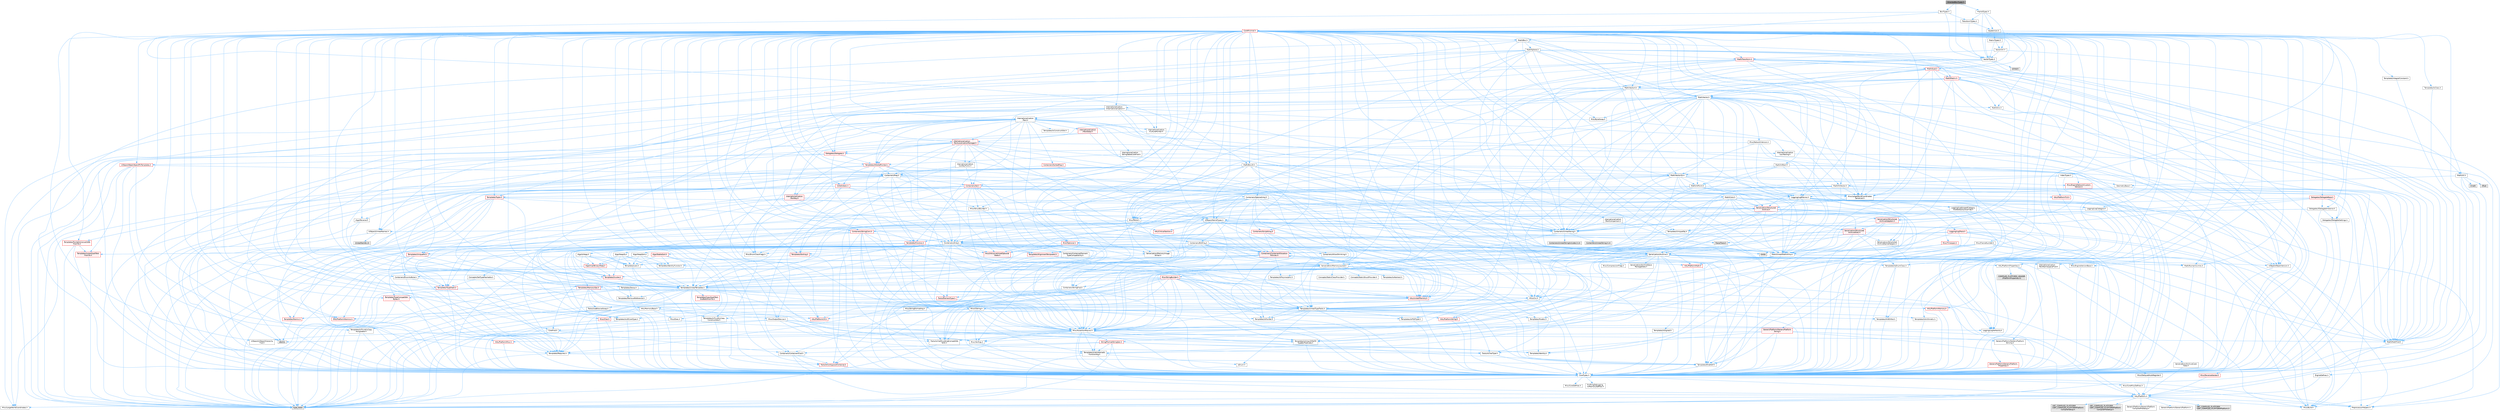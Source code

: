digraph "OrientedBoxTypes.h"
{
 // INTERACTIVE_SVG=YES
 // LATEX_PDF_SIZE
  bgcolor="transparent";
  edge [fontname=Helvetica,fontsize=10,labelfontname=Helvetica,labelfontsize=10];
  node [fontname=Helvetica,fontsize=10,shape=box,height=0.2,width=0.4];
  Node1 [id="Node000001",label="OrientedBoxTypes.h",height=0.2,width=0.4,color="gray40", fillcolor="grey60", style="filled", fontcolor="black",tooltip=" "];
  Node1 -> Node2 [id="edge1_Node000001_Node000002",color="steelblue1",style="solid",tooltip=" "];
  Node2 [id="Node000002",label="VectorTypes.h",height=0.2,width=0.4,color="grey40", fillcolor="white", style="filled",URL="$d4/d5b/VectorTypes_8h.html",tooltip=" "];
  Node2 -> Node3 [id="edge2_Node000002_Node000003",color="steelblue1",style="solid",tooltip=" "];
  Node3 [id="Node000003",label="Math/Vector.h",height=0.2,width=0.4,color="grey40", fillcolor="white", style="filled",URL="$d6/dbe/Vector_8h.html",tooltip=" "];
  Node3 -> Node4 [id="edge3_Node000003_Node000004",color="steelblue1",style="solid",tooltip=" "];
  Node4 [id="Node000004",label="CoreTypes.h",height=0.2,width=0.4,color="grey40", fillcolor="white", style="filled",URL="$dc/dec/CoreTypes_8h.html",tooltip=" "];
  Node4 -> Node5 [id="edge4_Node000004_Node000005",color="steelblue1",style="solid",tooltip=" "];
  Node5 [id="Node000005",label="HAL/Platform.h",height=0.2,width=0.4,color="grey40", fillcolor="white", style="filled",URL="$d9/dd0/Platform_8h.html",tooltip=" "];
  Node5 -> Node6 [id="edge5_Node000005_Node000006",color="steelblue1",style="solid",tooltip=" "];
  Node6 [id="Node000006",label="Misc/Build.h",height=0.2,width=0.4,color="grey40", fillcolor="white", style="filled",URL="$d3/dbb/Build_8h.html",tooltip=" "];
  Node5 -> Node7 [id="edge6_Node000005_Node000007",color="steelblue1",style="solid",tooltip=" "];
  Node7 [id="Node000007",label="Misc/LargeWorldCoordinates.h",height=0.2,width=0.4,color="grey40", fillcolor="white", style="filled",URL="$d2/dcb/LargeWorldCoordinates_8h.html",tooltip=" "];
  Node5 -> Node8 [id="edge7_Node000005_Node000008",color="steelblue1",style="solid",tooltip=" "];
  Node8 [id="Node000008",label="type_traits",height=0.2,width=0.4,color="grey60", fillcolor="#E0E0E0", style="filled",tooltip=" "];
  Node5 -> Node9 [id="edge8_Node000005_Node000009",color="steelblue1",style="solid",tooltip=" "];
  Node9 [id="Node000009",label="PreprocessorHelpers.h",height=0.2,width=0.4,color="grey40", fillcolor="white", style="filled",URL="$db/ddb/PreprocessorHelpers_8h.html",tooltip=" "];
  Node5 -> Node10 [id="edge9_Node000005_Node000010",color="steelblue1",style="solid",tooltip=" "];
  Node10 [id="Node000010",label="UBT_COMPILED_PLATFORM\l/UBT_COMPILED_PLATFORMPlatform\lCompilerPreSetup.h",height=0.2,width=0.4,color="grey60", fillcolor="#E0E0E0", style="filled",tooltip=" "];
  Node5 -> Node11 [id="edge10_Node000005_Node000011",color="steelblue1",style="solid",tooltip=" "];
  Node11 [id="Node000011",label="GenericPlatform/GenericPlatform\lCompilerPreSetup.h",height=0.2,width=0.4,color="grey40", fillcolor="white", style="filled",URL="$d9/dc8/GenericPlatformCompilerPreSetup_8h.html",tooltip=" "];
  Node5 -> Node12 [id="edge11_Node000005_Node000012",color="steelblue1",style="solid",tooltip=" "];
  Node12 [id="Node000012",label="GenericPlatform/GenericPlatform.h",height=0.2,width=0.4,color="grey40", fillcolor="white", style="filled",URL="$d6/d84/GenericPlatform_8h.html",tooltip=" "];
  Node5 -> Node13 [id="edge12_Node000005_Node000013",color="steelblue1",style="solid",tooltip=" "];
  Node13 [id="Node000013",label="UBT_COMPILED_PLATFORM\l/UBT_COMPILED_PLATFORMPlatform.h",height=0.2,width=0.4,color="grey60", fillcolor="#E0E0E0", style="filled",tooltip=" "];
  Node5 -> Node14 [id="edge13_Node000005_Node000014",color="steelblue1",style="solid",tooltip=" "];
  Node14 [id="Node000014",label="UBT_COMPILED_PLATFORM\l/UBT_COMPILED_PLATFORMPlatform\lCompilerSetup.h",height=0.2,width=0.4,color="grey60", fillcolor="#E0E0E0", style="filled",tooltip=" "];
  Node4 -> Node15 [id="edge14_Node000004_Node000015",color="steelblue1",style="solid",tooltip=" "];
  Node15 [id="Node000015",label="ProfilingDebugging\l/UMemoryDefines.h",height=0.2,width=0.4,color="grey40", fillcolor="white", style="filled",URL="$d2/da2/UMemoryDefines_8h.html",tooltip=" "];
  Node4 -> Node16 [id="edge15_Node000004_Node000016",color="steelblue1",style="solid",tooltip=" "];
  Node16 [id="Node000016",label="Misc/CoreMiscDefines.h",height=0.2,width=0.4,color="grey40", fillcolor="white", style="filled",URL="$da/d38/CoreMiscDefines_8h.html",tooltip=" "];
  Node16 -> Node5 [id="edge16_Node000016_Node000005",color="steelblue1",style="solid",tooltip=" "];
  Node16 -> Node9 [id="edge17_Node000016_Node000009",color="steelblue1",style="solid",tooltip=" "];
  Node4 -> Node17 [id="edge18_Node000004_Node000017",color="steelblue1",style="solid",tooltip=" "];
  Node17 [id="Node000017",label="Misc/CoreDefines.h",height=0.2,width=0.4,color="grey40", fillcolor="white", style="filled",URL="$d3/dd2/CoreDefines_8h.html",tooltip=" "];
  Node3 -> Node18 [id="edge19_Node000003_Node000018",color="steelblue1",style="solid",tooltip=" "];
  Node18 [id="Node000018",label="Misc/AssertionMacros.h",height=0.2,width=0.4,color="grey40", fillcolor="white", style="filled",URL="$d0/dfa/AssertionMacros_8h.html",tooltip=" "];
  Node18 -> Node4 [id="edge20_Node000018_Node000004",color="steelblue1",style="solid",tooltip=" "];
  Node18 -> Node5 [id="edge21_Node000018_Node000005",color="steelblue1",style="solid",tooltip=" "];
  Node18 -> Node19 [id="edge22_Node000018_Node000019",color="steelblue1",style="solid",tooltip=" "];
  Node19 [id="Node000019",label="HAL/PlatformMisc.h",height=0.2,width=0.4,color="red", fillcolor="#FFF0F0", style="filled",URL="$d0/df5/PlatformMisc_8h.html",tooltip=" "];
  Node19 -> Node4 [id="edge23_Node000019_Node000004",color="steelblue1",style="solid",tooltip=" "];
  Node18 -> Node9 [id="edge24_Node000018_Node000009",color="steelblue1",style="solid",tooltip=" "];
  Node18 -> Node55 [id="edge25_Node000018_Node000055",color="steelblue1",style="solid",tooltip=" "];
  Node55 [id="Node000055",label="Templates/EnableIf.h",height=0.2,width=0.4,color="grey40", fillcolor="white", style="filled",URL="$d7/d60/EnableIf_8h.html",tooltip=" "];
  Node55 -> Node4 [id="edge26_Node000055_Node000004",color="steelblue1",style="solid",tooltip=" "];
  Node18 -> Node56 [id="edge27_Node000018_Node000056",color="steelblue1",style="solid",tooltip=" "];
  Node56 [id="Node000056",label="Templates/IsArrayOrRefOf\lTypeByPredicate.h",height=0.2,width=0.4,color="grey40", fillcolor="white", style="filled",URL="$d6/da1/IsArrayOrRefOfTypeByPredicate_8h.html",tooltip=" "];
  Node56 -> Node4 [id="edge28_Node000056_Node000004",color="steelblue1",style="solid",tooltip=" "];
  Node18 -> Node57 [id="edge29_Node000018_Node000057",color="steelblue1",style="solid",tooltip=" "];
  Node57 [id="Node000057",label="Templates/IsValidVariadic\lFunctionArg.h",height=0.2,width=0.4,color="grey40", fillcolor="white", style="filled",URL="$d0/dc8/IsValidVariadicFunctionArg_8h.html",tooltip=" "];
  Node57 -> Node4 [id="edge30_Node000057_Node000004",color="steelblue1",style="solid",tooltip=" "];
  Node57 -> Node58 [id="edge31_Node000057_Node000058",color="steelblue1",style="solid",tooltip=" "];
  Node58 [id="Node000058",label="IsEnum.h",height=0.2,width=0.4,color="grey40", fillcolor="white", style="filled",URL="$d4/de5/IsEnum_8h.html",tooltip=" "];
  Node57 -> Node8 [id="edge32_Node000057_Node000008",color="steelblue1",style="solid",tooltip=" "];
  Node18 -> Node59 [id="edge33_Node000018_Node000059",color="steelblue1",style="solid",tooltip=" "];
  Node59 [id="Node000059",label="Traits/IsCharEncodingCompatible\lWith.h",height=0.2,width=0.4,color="grey40", fillcolor="white", style="filled",URL="$df/dd1/IsCharEncodingCompatibleWith_8h.html",tooltip=" "];
  Node59 -> Node8 [id="edge34_Node000059_Node000008",color="steelblue1",style="solid",tooltip=" "];
  Node59 -> Node60 [id="edge35_Node000059_Node000060",color="steelblue1",style="solid",tooltip=" "];
  Node60 [id="Node000060",label="Traits/IsCharType.h",height=0.2,width=0.4,color="grey40", fillcolor="white", style="filled",URL="$db/d51/IsCharType_8h.html",tooltip=" "];
  Node60 -> Node4 [id="edge36_Node000060_Node000004",color="steelblue1",style="solid",tooltip=" "];
  Node18 -> Node61 [id="edge37_Node000018_Node000061",color="steelblue1",style="solid",tooltip=" "];
  Node61 [id="Node000061",label="Misc/VarArgs.h",height=0.2,width=0.4,color="grey40", fillcolor="white", style="filled",URL="$d5/d6f/VarArgs_8h.html",tooltip=" "];
  Node61 -> Node4 [id="edge38_Node000061_Node000004",color="steelblue1",style="solid",tooltip=" "];
  Node18 -> Node62 [id="edge39_Node000018_Node000062",color="steelblue1",style="solid",tooltip=" "];
  Node62 [id="Node000062",label="String/FormatStringSan.h",height=0.2,width=0.4,color="red", fillcolor="#FFF0F0", style="filled",URL="$d3/d8b/FormatStringSan_8h.html",tooltip=" "];
  Node62 -> Node8 [id="edge40_Node000062_Node000008",color="steelblue1",style="solid",tooltip=" "];
  Node62 -> Node4 [id="edge41_Node000062_Node000004",color="steelblue1",style="solid",tooltip=" "];
  Node62 -> Node63 [id="edge42_Node000062_Node000063",color="steelblue1",style="solid",tooltip=" "];
  Node63 [id="Node000063",label="Templates/Requires.h",height=0.2,width=0.4,color="grey40", fillcolor="white", style="filled",URL="$dc/d96/Requires_8h.html",tooltip=" "];
  Node63 -> Node55 [id="edge43_Node000063_Node000055",color="steelblue1",style="solid",tooltip=" "];
  Node63 -> Node8 [id="edge44_Node000063_Node000008",color="steelblue1",style="solid",tooltip=" "];
  Node62 -> Node64 [id="edge45_Node000062_Node000064",color="steelblue1",style="solid",tooltip=" "];
  Node64 [id="Node000064",label="Templates/Identity.h",height=0.2,width=0.4,color="grey40", fillcolor="white", style="filled",URL="$d0/dd5/Identity_8h.html",tooltip=" "];
  Node62 -> Node57 [id="edge46_Node000062_Node000057",color="steelblue1",style="solid",tooltip=" "];
  Node62 -> Node60 [id="edge47_Node000062_Node000060",color="steelblue1",style="solid",tooltip=" "];
  Node62 -> Node27 [id="edge48_Node000062_Node000027",color="steelblue1",style="solid",tooltip=" "];
  Node27 [id="Node000027",label="Containers/ContainersFwd.h",height=0.2,width=0.4,color="grey40", fillcolor="white", style="filled",URL="$d4/d0a/ContainersFwd_8h.html",tooltip=" "];
  Node27 -> Node5 [id="edge49_Node000027_Node000005",color="steelblue1",style="solid",tooltip=" "];
  Node27 -> Node4 [id="edge50_Node000027_Node000004",color="steelblue1",style="solid",tooltip=" "];
  Node27 -> Node24 [id="edge51_Node000027_Node000024",color="steelblue1",style="solid",tooltip=" "];
  Node24 [id="Node000024",label="Traits/IsContiguousContainer.h",height=0.2,width=0.4,color="red", fillcolor="#FFF0F0", style="filled",URL="$d5/d3c/IsContiguousContainer_8h.html",tooltip=" "];
  Node24 -> Node4 [id="edge52_Node000024_Node000004",color="steelblue1",style="solid",tooltip=" "];
  Node18 -> Node68 [id="edge53_Node000018_Node000068",color="steelblue1",style="solid",tooltip=" "];
  Node68 [id="Node000068",label="atomic",height=0.2,width=0.4,color="grey60", fillcolor="#E0E0E0", style="filled",tooltip=" "];
  Node3 -> Node28 [id="edge54_Node000003_Node000028",color="steelblue1",style="solid",tooltip=" "];
  Node28 [id="Node000028",label="Math/MathFwd.h",height=0.2,width=0.4,color="grey40", fillcolor="white", style="filled",URL="$d2/d10/MathFwd_8h.html",tooltip=" "];
  Node28 -> Node5 [id="edge55_Node000028_Node000005",color="steelblue1",style="solid",tooltip=" "];
  Node3 -> Node41 [id="edge56_Node000003_Node000041",color="steelblue1",style="solid",tooltip=" "];
  Node41 [id="Node000041",label="Math/NumericLimits.h",height=0.2,width=0.4,color="grey40", fillcolor="white", style="filled",URL="$df/d1b/NumericLimits_8h.html",tooltip=" "];
  Node41 -> Node4 [id="edge57_Node000041_Node000004",color="steelblue1",style="solid",tooltip=" "];
  Node3 -> Node69 [id="edge58_Node000003_Node000069",color="steelblue1",style="solid",tooltip=" "];
  Node69 [id="Node000069",label="Misc/Crc.h",height=0.2,width=0.4,color="grey40", fillcolor="white", style="filled",URL="$d4/dd2/Crc_8h.html",tooltip=" "];
  Node69 -> Node4 [id="edge59_Node000069_Node000004",color="steelblue1",style="solid",tooltip=" "];
  Node69 -> Node70 [id="edge60_Node000069_Node000070",color="steelblue1",style="solid",tooltip=" "];
  Node70 [id="Node000070",label="HAL/PlatformString.h",height=0.2,width=0.4,color="red", fillcolor="#FFF0F0", style="filled",URL="$db/db5/PlatformString_8h.html",tooltip=" "];
  Node70 -> Node4 [id="edge61_Node000070_Node000004",color="steelblue1",style="solid",tooltip=" "];
  Node69 -> Node18 [id="edge62_Node000069_Node000018",color="steelblue1",style="solid",tooltip=" "];
  Node69 -> Node72 [id="edge63_Node000069_Node000072",color="steelblue1",style="solid",tooltip=" "];
  Node72 [id="Node000072",label="Misc/CString.h",height=0.2,width=0.4,color="grey40", fillcolor="white", style="filled",URL="$d2/d49/CString_8h.html",tooltip=" "];
  Node72 -> Node4 [id="edge64_Node000072_Node000004",color="steelblue1",style="solid",tooltip=" "];
  Node72 -> Node31 [id="edge65_Node000072_Node000031",color="steelblue1",style="solid",tooltip=" "];
  Node31 [id="Node000031",label="HAL/PlatformCrt.h",height=0.2,width=0.4,color="red", fillcolor="#FFF0F0", style="filled",URL="$d8/d75/PlatformCrt_8h.html",tooltip=" "];
  Node72 -> Node70 [id="edge66_Node000072_Node000070",color="steelblue1",style="solid",tooltip=" "];
  Node72 -> Node18 [id="edge67_Node000072_Node000018",color="steelblue1",style="solid",tooltip=" "];
  Node72 -> Node73 [id="edge68_Node000072_Node000073",color="steelblue1",style="solid",tooltip=" "];
  Node73 [id="Node000073",label="Misc/Char.h",height=0.2,width=0.4,color="red", fillcolor="#FFF0F0", style="filled",URL="$d0/d58/Char_8h.html",tooltip=" "];
  Node73 -> Node4 [id="edge69_Node000073_Node000004",color="steelblue1",style="solid",tooltip=" "];
  Node73 -> Node8 [id="edge70_Node000073_Node000008",color="steelblue1",style="solid",tooltip=" "];
  Node72 -> Node61 [id="edge71_Node000072_Node000061",color="steelblue1",style="solid",tooltip=" "];
  Node72 -> Node56 [id="edge72_Node000072_Node000056",color="steelblue1",style="solid",tooltip=" "];
  Node72 -> Node57 [id="edge73_Node000072_Node000057",color="steelblue1",style="solid",tooltip=" "];
  Node72 -> Node59 [id="edge74_Node000072_Node000059",color="steelblue1",style="solid",tooltip=" "];
  Node69 -> Node73 [id="edge75_Node000069_Node000073",color="steelblue1",style="solid",tooltip=" "];
  Node69 -> Node77 [id="edge76_Node000069_Node000077",color="steelblue1",style="solid",tooltip=" "];
  Node77 [id="Node000077",label="Templates/UnrealTypeTraits.h",height=0.2,width=0.4,color="grey40", fillcolor="white", style="filled",URL="$d2/d2d/UnrealTypeTraits_8h.html",tooltip=" "];
  Node77 -> Node4 [id="edge77_Node000077_Node000004",color="steelblue1",style="solid",tooltip=" "];
  Node77 -> Node78 [id="edge78_Node000077_Node000078",color="steelblue1",style="solid",tooltip=" "];
  Node78 [id="Node000078",label="Templates/IsPointer.h",height=0.2,width=0.4,color="grey40", fillcolor="white", style="filled",URL="$d7/d05/IsPointer_8h.html",tooltip=" "];
  Node78 -> Node4 [id="edge79_Node000078_Node000004",color="steelblue1",style="solid",tooltip=" "];
  Node77 -> Node18 [id="edge80_Node000077_Node000018",color="steelblue1",style="solid",tooltip=" "];
  Node77 -> Node79 [id="edge81_Node000077_Node000079",color="steelblue1",style="solid",tooltip=" "];
  Node79 [id="Node000079",label="Templates/AndOrNot.h",height=0.2,width=0.4,color="grey40", fillcolor="white", style="filled",URL="$db/d0a/AndOrNot_8h.html",tooltip=" "];
  Node79 -> Node4 [id="edge82_Node000079_Node000004",color="steelblue1",style="solid",tooltip=" "];
  Node77 -> Node55 [id="edge83_Node000077_Node000055",color="steelblue1",style="solid",tooltip=" "];
  Node77 -> Node80 [id="edge84_Node000077_Node000080",color="steelblue1",style="solid",tooltip=" "];
  Node80 [id="Node000080",label="Templates/IsArithmetic.h",height=0.2,width=0.4,color="grey40", fillcolor="white", style="filled",URL="$d2/d5d/IsArithmetic_8h.html",tooltip=" "];
  Node80 -> Node4 [id="edge85_Node000080_Node000004",color="steelblue1",style="solid",tooltip=" "];
  Node77 -> Node58 [id="edge86_Node000077_Node000058",color="steelblue1",style="solid",tooltip=" "];
  Node77 -> Node81 [id="edge87_Node000077_Node000081",color="steelblue1",style="solid",tooltip=" "];
  Node81 [id="Node000081",label="Templates/Models.h",height=0.2,width=0.4,color="grey40", fillcolor="white", style="filled",URL="$d3/d0c/Models_8h.html",tooltip=" "];
  Node81 -> Node64 [id="edge88_Node000081_Node000064",color="steelblue1",style="solid",tooltip=" "];
  Node77 -> Node82 [id="edge89_Node000077_Node000082",color="steelblue1",style="solid",tooltip=" "];
  Node82 [id="Node000082",label="Templates/IsPODType.h",height=0.2,width=0.4,color="grey40", fillcolor="white", style="filled",URL="$d7/db1/IsPODType_8h.html",tooltip=" "];
  Node82 -> Node4 [id="edge90_Node000082_Node000004",color="steelblue1",style="solid",tooltip=" "];
  Node77 -> Node83 [id="edge91_Node000077_Node000083",color="steelblue1",style="solid",tooltip=" "];
  Node83 [id="Node000083",label="Templates/IsUECoreType.h",height=0.2,width=0.4,color="grey40", fillcolor="white", style="filled",URL="$d1/db8/IsUECoreType_8h.html",tooltip=" "];
  Node83 -> Node4 [id="edge92_Node000083_Node000004",color="steelblue1",style="solid",tooltip=" "];
  Node83 -> Node8 [id="edge93_Node000083_Node000008",color="steelblue1",style="solid",tooltip=" "];
  Node77 -> Node84 [id="edge94_Node000077_Node000084",color="steelblue1",style="solid",tooltip=" "];
  Node84 [id="Node000084",label="Templates/IsTriviallyCopy\lConstructible.h",height=0.2,width=0.4,color="grey40", fillcolor="white", style="filled",URL="$d3/d78/IsTriviallyCopyConstructible_8h.html",tooltip=" "];
  Node84 -> Node4 [id="edge95_Node000084_Node000004",color="steelblue1",style="solid",tooltip=" "];
  Node84 -> Node8 [id="edge96_Node000084_Node000008",color="steelblue1",style="solid",tooltip=" "];
  Node69 -> Node60 [id="edge97_Node000069_Node000060",color="steelblue1",style="solid",tooltip=" "];
  Node3 -> Node85 [id="edge98_Node000003_Node000085",color="steelblue1",style="solid",tooltip=" "];
  Node85 [id="Node000085",label="Math/UnrealMathUtility.h",height=0.2,width=0.4,color="grey40", fillcolor="white", style="filled",URL="$db/db8/UnrealMathUtility_8h.html",tooltip=" "];
  Node85 -> Node4 [id="edge99_Node000085_Node000004",color="steelblue1",style="solid",tooltip=" "];
  Node85 -> Node18 [id="edge100_Node000085_Node000018",color="steelblue1",style="solid",tooltip=" "];
  Node85 -> Node86 [id="edge101_Node000085_Node000086",color="steelblue1",style="solid",tooltip=" "];
  Node86 [id="Node000086",label="HAL/PlatformMath.h",height=0.2,width=0.4,color="red", fillcolor="#FFF0F0", style="filled",URL="$dc/d53/PlatformMath_8h.html",tooltip=" "];
  Node86 -> Node4 [id="edge102_Node000086_Node000004",color="steelblue1",style="solid",tooltip=" "];
  Node85 -> Node28 [id="edge103_Node000085_Node000028",color="steelblue1",style="solid",tooltip=" "];
  Node85 -> Node64 [id="edge104_Node000085_Node000064",color="steelblue1",style="solid",tooltip=" "];
  Node85 -> Node63 [id="edge105_Node000085_Node000063",color="steelblue1",style="solid",tooltip=" "];
  Node3 -> Node97 [id="edge106_Node000003_Node000097",color="steelblue1",style="solid",tooltip=" "];
  Node97 [id="Node000097",label="Containers/UnrealString.h",height=0.2,width=0.4,color="grey40", fillcolor="white", style="filled",URL="$d5/dba/UnrealString_8h.html",tooltip=" "];
  Node97 -> Node98 [id="edge107_Node000097_Node000098",color="steelblue1",style="solid",tooltip=" "];
  Node98 [id="Node000098",label="Containers/UnrealStringIncludes.h.inl",height=0.2,width=0.4,color="grey60", fillcolor="#E0E0E0", style="filled",tooltip=" "];
  Node97 -> Node99 [id="edge108_Node000097_Node000099",color="steelblue1",style="solid",tooltip=" "];
  Node99 [id="Node000099",label="Containers/UnrealString.h.inl",height=0.2,width=0.4,color="grey60", fillcolor="#E0E0E0", style="filled",tooltip=" "];
  Node97 -> Node100 [id="edge109_Node000097_Node000100",color="steelblue1",style="solid",tooltip=" "];
  Node100 [id="Node000100",label="Misc/StringFormatArg.h",height=0.2,width=0.4,color="grey40", fillcolor="white", style="filled",URL="$d2/d16/StringFormatArg_8h.html",tooltip=" "];
  Node100 -> Node27 [id="edge110_Node000100_Node000027",color="steelblue1",style="solid",tooltip=" "];
  Node3 -> Node101 [id="edge111_Node000003_Node000101",color="steelblue1",style="solid",tooltip=" "];
  Node101 [id="Node000101",label="Misc/Parse.h",height=0.2,width=0.4,color="grey40", fillcolor="white", style="filled",URL="$dc/d71/Parse_8h.html",tooltip=" "];
  Node101 -> Node21 [id="edge112_Node000101_Node000021",color="steelblue1",style="solid",tooltip=" "];
  Node21 [id="Node000021",label="Containers/StringFwd.h",height=0.2,width=0.4,color="grey40", fillcolor="white", style="filled",URL="$df/d37/StringFwd_8h.html",tooltip=" "];
  Node21 -> Node4 [id="edge113_Node000021_Node000004",color="steelblue1",style="solid",tooltip=" "];
  Node21 -> Node22 [id="edge114_Node000021_Node000022",color="steelblue1",style="solid",tooltip=" "];
  Node22 [id="Node000022",label="Traits/ElementType.h",height=0.2,width=0.4,color="red", fillcolor="#FFF0F0", style="filled",URL="$d5/d4f/ElementType_8h.html",tooltip=" "];
  Node22 -> Node5 [id="edge115_Node000022_Node000005",color="steelblue1",style="solid",tooltip=" "];
  Node22 -> Node8 [id="edge116_Node000022_Node000008",color="steelblue1",style="solid",tooltip=" "];
  Node21 -> Node24 [id="edge117_Node000021_Node000024",color="steelblue1",style="solid",tooltip=" "];
  Node101 -> Node97 [id="edge118_Node000101_Node000097",color="steelblue1",style="solid",tooltip=" "];
  Node101 -> Node4 [id="edge119_Node000101_Node000004",color="steelblue1",style="solid",tooltip=" "];
  Node101 -> Node31 [id="edge120_Node000101_Node000031",color="steelblue1",style="solid",tooltip=" "];
  Node101 -> Node6 [id="edge121_Node000101_Node000006",color="steelblue1",style="solid",tooltip=" "];
  Node101 -> Node43 [id="edge122_Node000101_Node000043",color="steelblue1",style="solid",tooltip=" "];
  Node43 [id="Node000043",label="Misc/EnumClassFlags.h",height=0.2,width=0.4,color="grey40", fillcolor="white", style="filled",URL="$d8/de7/EnumClassFlags_8h.html",tooltip=" "];
  Node101 -> Node102 [id="edge123_Node000101_Node000102",color="steelblue1",style="solid",tooltip=" "];
  Node102 [id="Node000102",label="Templates/Function.h",height=0.2,width=0.4,color="red", fillcolor="#FFF0F0", style="filled",URL="$df/df5/Function_8h.html",tooltip=" "];
  Node102 -> Node4 [id="edge124_Node000102_Node000004",color="steelblue1",style="solid",tooltip=" "];
  Node102 -> Node18 [id="edge125_Node000102_Node000018",color="steelblue1",style="solid",tooltip=" "];
  Node102 -> Node103 [id="edge126_Node000102_Node000103",color="steelblue1",style="solid",tooltip=" "];
  Node103 [id="Node000103",label="Misc/IntrusiveUnsetOptional\lState.h",height=0.2,width=0.4,color="red", fillcolor="#FFF0F0", style="filled",URL="$d2/d0a/IntrusiveUnsetOptionalState_8h.html",tooltip=" "];
  Node102 -> Node105 [id="edge127_Node000102_Node000105",color="steelblue1",style="solid",tooltip=" "];
  Node105 [id="Node000105",label="HAL/UnrealMemory.h",height=0.2,width=0.4,color="red", fillcolor="#FFF0F0", style="filled",URL="$d9/d96/UnrealMemory_8h.html",tooltip=" "];
  Node105 -> Node4 [id="edge128_Node000105_Node000004",color="steelblue1",style="solid",tooltip=" "];
  Node105 -> Node107 [id="edge129_Node000105_Node000107",color="steelblue1",style="solid",tooltip=" "];
  Node107 [id="Node000107",label="HAL/MemoryBase.h",height=0.2,width=0.4,color="grey40", fillcolor="white", style="filled",URL="$d6/d9f/MemoryBase_8h.html",tooltip=" "];
  Node107 -> Node4 [id="edge130_Node000107_Node000004",color="steelblue1",style="solid",tooltip=" "];
  Node107 -> Node48 [id="edge131_Node000107_Node000048",color="steelblue1",style="solid",tooltip=" "];
  Node48 [id="Node000048",label="HAL/PlatformAtomics.h",height=0.2,width=0.4,color="red", fillcolor="#FFF0F0", style="filled",URL="$d3/d36/PlatformAtomics_8h.html",tooltip=" "];
  Node48 -> Node4 [id="edge132_Node000048_Node000004",color="steelblue1",style="solid",tooltip=" "];
  Node107 -> Node31 [id="edge133_Node000107_Node000031",color="steelblue1",style="solid",tooltip=" "];
  Node107 -> Node108 [id="edge134_Node000107_Node000108",color="steelblue1",style="solid",tooltip=" "];
  Node108 [id="Node000108",label="Misc/Exec.h",height=0.2,width=0.4,color="grey40", fillcolor="white", style="filled",URL="$de/ddb/Exec_8h.html",tooltip=" "];
  Node108 -> Node4 [id="edge135_Node000108_Node000004",color="steelblue1",style="solid",tooltip=" "];
  Node108 -> Node18 [id="edge136_Node000108_Node000018",color="steelblue1",style="solid",tooltip=" "];
  Node107 -> Node109 [id="edge137_Node000107_Node000109",color="steelblue1",style="solid",tooltip=" "];
  Node109 [id="Node000109",label="Misc/OutputDevice.h",height=0.2,width=0.4,color="grey40", fillcolor="white", style="filled",URL="$d7/d32/OutputDevice_8h.html",tooltip=" "];
  Node109 -> Node26 [id="edge138_Node000109_Node000026",color="steelblue1",style="solid",tooltip=" "];
  Node26 [id="Node000026",label="CoreFwd.h",height=0.2,width=0.4,color="grey40", fillcolor="white", style="filled",URL="$d1/d1e/CoreFwd_8h.html",tooltip=" "];
  Node26 -> Node4 [id="edge139_Node000026_Node000004",color="steelblue1",style="solid",tooltip=" "];
  Node26 -> Node27 [id="edge140_Node000026_Node000027",color="steelblue1",style="solid",tooltip=" "];
  Node26 -> Node28 [id="edge141_Node000026_Node000028",color="steelblue1",style="solid",tooltip=" "];
  Node26 -> Node29 [id="edge142_Node000026_Node000029",color="steelblue1",style="solid",tooltip=" "];
  Node29 [id="Node000029",label="UObject/UObjectHierarchy\lFwd.h",height=0.2,width=0.4,color="grey40", fillcolor="white", style="filled",URL="$d3/d13/UObjectHierarchyFwd_8h.html",tooltip=" "];
  Node109 -> Node4 [id="edge143_Node000109_Node000004",color="steelblue1",style="solid",tooltip=" "];
  Node109 -> Node110 [id="edge144_Node000109_Node000110",color="steelblue1",style="solid",tooltip=" "];
  Node110 [id="Node000110",label="Logging/LogVerbosity.h",height=0.2,width=0.4,color="grey40", fillcolor="white", style="filled",URL="$d2/d8f/LogVerbosity_8h.html",tooltip=" "];
  Node110 -> Node4 [id="edge145_Node000110_Node000004",color="steelblue1",style="solid",tooltip=" "];
  Node109 -> Node61 [id="edge146_Node000109_Node000061",color="steelblue1",style="solid",tooltip=" "];
  Node109 -> Node56 [id="edge147_Node000109_Node000056",color="steelblue1",style="solid",tooltip=" "];
  Node109 -> Node57 [id="edge148_Node000109_Node000057",color="steelblue1",style="solid",tooltip=" "];
  Node109 -> Node59 [id="edge149_Node000109_Node000059",color="steelblue1",style="solid",tooltip=" "];
  Node107 -> Node111 [id="edge150_Node000107_Node000111",color="steelblue1",style="solid",tooltip=" "];
  Node111 [id="Node000111",label="Templates/Atomic.h",height=0.2,width=0.4,color="red", fillcolor="#FFF0F0", style="filled",URL="$d3/d91/Atomic_8h.html",tooltip=" "];
  Node111 -> Node68 [id="edge151_Node000111_Node000068",color="steelblue1",style="solid",tooltip=" "];
  Node105 -> Node116 [id="edge152_Node000105_Node000116",color="steelblue1",style="solid",tooltip=" "];
  Node116 [id="Node000116",label="HAL/PlatformMemory.h",height=0.2,width=0.4,color="red", fillcolor="#FFF0F0", style="filled",URL="$de/d68/PlatformMemory_8h.html",tooltip=" "];
  Node116 -> Node4 [id="edge153_Node000116_Node000004",color="steelblue1",style="solid",tooltip=" "];
  Node105 -> Node78 [id="edge154_Node000105_Node000078",color="steelblue1",style="solid",tooltip=" "];
  Node102 -> Node77 [id="edge155_Node000102_Node000077",color="steelblue1",style="solid",tooltip=" "];
  Node102 -> Node120 [id="edge156_Node000102_Node000120",color="steelblue1",style="solid",tooltip=" "];
  Node120 [id="Node000120",label="Templates/Invoke.h",height=0.2,width=0.4,color="red", fillcolor="#FFF0F0", style="filled",URL="$d7/deb/Invoke_8h.html",tooltip=" "];
  Node120 -> Node4 [id="edge157_Node000120_Node000004",color="steelblue1",style="solid",tooltip=" "];
  Node120 -> Node122 [id="edge158_Node000120_Node000122",color="steelblue1",style="solid",tooltip=" "];
  Node122 [id="Node000122",label="Templates/UnrealTemplate.h",height=0.2,width=0.4,color="grey40", fillcolor="white", style="filled",URL="$d4/d24/UnrealTemplate_8h.html",tooltip=" "];
  Node122 -> Node4 [id="edge159_Node000122_Node000004",color="steelblue1",style="solid",tooltip=" "];
  Node122 -> Node78 [id="edge160_Node000122_Node000078",color="steelblue1",style="solid",tooltip=" "];
  Node122 -> Node105 [id="edge161_Node000122_Node000105",color="steelblue1",style="solid",tooltip=" "];
  Node122 -> Node123 [id="edge162_Node000122_Node000123",color="steelblue1",style="solid",tooltip=" "];
  Node123 [id="Node000123",label="Templates/CopyQualifiers\lAndRefsFromTo.h",height=0.2,width=0.4,color="red", fillcolor="#FFF0F0", style="filled",URL="$d3/db3/CopyQualifiersAndRefsFromTo_8h.html",tooltip=" "];
  Node122 -> Node77 [id="edge163_Node000122_Node000077",color="steelblue1",style="solid",tooltip=" "];
  Node122 -> Node89 [id="edge164_Node000122_Node000089",color="steelblue1",style="solid",tooltip=" "];
  Node89 [id="Node000089",label="Templates/RemoveReference.h",height=0.2,width=0.4,color="grey40", fillcolor="white", style="filled",URL="$da/dbe/RemoveReference_8h.html",tooltip=" "];
  Node89 -> Node4 [id="edge165_Node000089_Node000004",color="steelblue1",style="solid",tooltip=" "];
  Node122 -> Node63 [id="edge166_Node000122_Node000063",color="steelblue1",style="solid",tooltip=" "];
  Node122 -> Node94 [id="edge167_Node000122_Node000094",color="steelblue1",style="solid",tooltip=" "];
  Node94 [id="Node000094",label="Templates/TypeCompatible\lBytes.h",height=0.2,width=0.4,color="red", fillcolor="#FFF0F0", style="filled",URL="$df/d0a/TypeCompatibleBytes_8h.html",tooltip=" "];
  Node94 -> Node4 [id="edge168_Node000094_Node000004",color="steelblue1",style="solid",tooltip=" "];
  Node94 -> Node8 [id="edge169_Node000094_Node000008",color="steelblue1",style="solid",tooltip=" "];
  Node122 -> Node64 [id="edge170_Node000122_Node000064",color="steelblue1",style="solid",tooltip=" "];
  Node122 -> Node24 [id="edge171_Node000122_Node000024",color="steelblue1",style="solid",tooltip=" "];
  Node122 -> Node125 [id="edge172_Node000122_Node000125",color="steelblue1",style="solid",tooltip=" "];
  Node125 [id="Node000125",label="Traits/UseBitwiseSwap.h",height=0.2,width=0.4,color="grey40", fillcolor="white", style="filled",URL="$db/df3/UseBitwiseSwap_8h.html",tooltip=" "];
  Node125 -> Node4 [id="edge173_Node000125_Node000004",color="steelblue1",style="solid",tooltip=" "];
  Node125 -> Node8 [id="edge174_Node000125_Node000008",color="steelblue1",style="solid",tooltip=" "];
  Node122 -> Node8 [id="edge175_Node000122_Node000008",color="steelblue1",style="solid",tooltip=" "];
  Node120 -> Node8 [id="edge176_Node000120_Node000008",color="steelblue1",style="solid",tooltip=" "];
  Node102 -> Node122 [id="edge177_Node000102_Node000122",color="steelblue1",style="solid",tooltip=" "];
  Node102 -> Node63 [id="edge178_Node000102_Node000063",color="steelblue1",style="solid",tooltip=" "];
  Node102 -> Node85 [id="edge179_Node000102_Node000085",color="steelblue1",style="solid",tooltip=" "];
  Node102 -> Node8 [id="edge180_Node000102_Node000008",color="steelblue1",style="solid",tooltip=" "];
  Node3 -> Node126 [id="edge181_Node000003_Node000126",color="steelblue1",style="solid",tooltip=" "];
  Node126 [id="Node000126",label="Misc/LargeWorldCoordinates\lSerializer.h",height=0.2,width=0.4,color="grey40", fillcolor="white", style="filled",URL="$d7/df9/LargeWorldCoordinatesSerializer_8h.html",tooltip=" "];
  Node126 -> Node127 [id="edge182_Node000126_Node000127",color="steelblue1",style="solid",tooltip=" "];
  Node127 [id="Node000127",label="UObject/NameTypes.h",height=0.2,width=0.4,color="grey40", fillcolor="white", style="filled",URL="$d6/d35/NameTypes_8h.html",tooltip=" "];
  Node127 -> Node4 [id="edge183_Node000127_Node000004",color="steelblue1",style="solid",tooltip=" "];
  Node127 -> Node18 [id="edge184_Node000127_Node000018",color="steelblue1",style="solid",tooltip=" "];
  Node127 -> Node105 [id="edge185_Node000127_Node000105",color="steelblue1",style="solid",tooltip=" "];
  Node127 -> Node77 [id="edge186_Node000127_Node000077",color="steelblue1",style="solid",tooltip=" "];
  Node127 -> Node122 [id="edge187_Node000127_Node000122",color="steelblue1",style="solid",tooltip=" "];
  Node127 -> Node97 [id="edge188_Node000127_Node000097",color="steelblue1",style="solid",tooltip=" "];
  Node127 -> Node128 [id="edge189_Node000127_Node000128",color="steelblue1",style="solid",tooltip=" "];
  Node128 [id="Node000128",label="HAL/CriticalSection.h",height=0.2,width=0.4,color="red", fillcolor="#FFF0F0", style="filled",URL="$d6/d90/CriticalSection_8h.html",tooltip=" "];
  Node127 -> Node131 [id="edge190_Node000127_Node000131",color="steelblue1",style="solid",tooltip=" "];
  Node131 [id="Node000131",label="Containers/StringConv.h",height=0.2,width=0.4,color="red", fillcolor="#FFF0F0", style="filled",URL="$d3/ddf/StringConv_8h.html",tooltip=" "];
  Node131 -> Node4 [id="edge191_Node000131_Node000004",color="steelblue1",style="solid",tooltip=" "];
  Node131 -> Node18 [id="edge192_Node000131_Node000018",color="steelblue1",style="solid",tooltip=" "];
  Node131 -> Node132 [id="edge193_Node000131_Node000132",color="steelblue1",style="solid",tooltip=" "];
  Node132 [id="Node000132",label="Containers/ContainerAllocation\lPolicies.h",height=0.2,width=0.4,color="red", fillcolor="#FFF0F0", style="filled",URL="$d7/dff/ContainerAllocationPolicies_8h.html",tooltip=" "];
  Node132 -> Node4 [id="edge194_Node000132_Node000004",color="steelblue1",style="solid",tooltip=" "];
  Node132 -> Node132 [id="edge195_Node000132_Node000132",color="steelblue1",style="solid",tooltip=" "];
  Node132 -> Node86 [id="edge196_Node000132_Node000086",color="steelblue1",style="solid",tooltip=" "];
  Node132 -> Node105 [id="edge197_Node000132_Node000105",color="steelblue1",style="solid",tooltip=" "];
  Node132 -> Node41 [id="edge198_Node000132_Node000041",color="steelblue1",style="solid",tooltip=" "];
  Node132 -> Node18 [id="edge199_Node000132_Node000018",color="steelblue1",style="solid",tooltip=" "];
  Node132 -> Node134 [id="edge200_Node000132_Node000134",color="steelblue1",style="solid",tooltip=" "];
  Node134 [id="Node000134",label="Templates/IsPolymorphic.h",height=0.2,width=0.4,color="grey40", fillcolor="white", style="filled",URL="$dc/d20/IsPolymorphic_8h.html",tooltip=" "];
  Node132 -> Node135 [id="edge201_Node000132_Node000135",color="steelblue1",style="solid",tooltip=" "];
  Node135 [id="Node000135",label="Templates/MemoryOps.h",height=0.2,width=0.4,color="red", fillcolor="#FFF0F0", style="filled",URL="$db/dea/MemoryOps_8h.html",tooltip=" "];
  Node135 -> Node4 [id="edge202_Node000135_Node000004",color="steelblue1",style="solid",tooltip=" "];
  Node135 -> Node105 [id="edge203_Node000135_Node000105",color="steelblue1",style="solid",tooltip=" "];
  Node135 -> Node115 [id="edge204_Node000135_Node000115",color="steelblue1",style="solid",tooltip=" "];
  Node115 [id="Node000115",label="Templates/IsTriviallyCopy\lAssignable.h",height=0.2,width=0.4,color="grey40", fillcolor="white", style="filled",URL="$d2/df2/IsTriviallyCopyAssignable_8h.html",tooltip=" "];
  Node115 -> Node4 [id="edge205_Node000115_Node000004",color="steelblue1",style="solid",tooltip=" "];
  Node115 -> Node8 [id="edge206_Node000115_Node000008",color="steelblue1",style="solid",tooltip=" "];
  Node135 -> Node84 [id="edge207_Node000135_Node000084",color="steelblue1",style="solid",tooltip=" "];
  Node135 -> Node63 [id="edge208_Node000135_Node000063",color="steelblue1",style="solid",tooltip=" "];
  Node135 -> Node77 [id="edge209_Node000135_Node000077",color="steelblue1",style="solid",tooltip=" "];
  Node135 -> Node125 [id="edge210_Node000135_Node000125",color="steelblue1",style="solid",tooltip=" "];
  Node135 -> Node8 [id="edge211_Node000135_Node000008",color="steelblue1",style="solid",tooltip=" "];
  Node132 -> Node94 [id="edge212_Node000132_Node000094",color="steelblue1",style="solid",tooltip=" "];
  Node132 -> Node8 [id="edge213_Node000132_Node000008",color="steelblue1",style="solid",tooltip=" "];
  Node131 -> Node136 [id="edge214_Node000131_Node000136",color="steelblue1",style="solid",tooltip=" "];
  Node136 [id="Node000136",label="Containers/Array.h",height=0.2,width=0.4,color="grey40", fillcolor="white", style="filled",URL="$df/dd0/Array_8h.html",tooltip=" "];
  Node136 -> Node4 [id="edge215_Node000136_Node000004",color="steelblue1",style="solid",tooltip=" "];
  Node136 -> Node18 [id="edge216_Node000136_Node000018",color="steelblue1",style="solid",tooltip=" "];
  Node136 -> Node103 [id="edge217_Node000136_Node000103",color="steelblue1",style="solid",tooltip=" "];
  Node136 -> Node137 [id="edge218_Node000136_Node000137",color="steelblue1",style="solid",tooltip=" "];
  Node137 [id="Node000137",label="Misc/ReverseIterate.h",height=0.2,width=0.4,color="red", fillcolor="#FFF0F0", style="filled",URL="$db/de3/ReverseIterate_8h.html",tooltip=" "];
  Node137 -> Node5 [id="edge219_Node000137_Node000005",color="steelblue1",style="solid",tooltip=" "];
  Node136 -> Node105 [id="edge220_Node000136_Node000105",color="steelblue1",style="solid",tooltip=" "];
  Node136 -> Node77 [id="edge221_Node000136_Node000077",color="steelblue1",style="solid",tooltip=" "];
  Node136 -> Node122 [id="edge222_Node000136_Node000122",color="steelblue1",style="solid",tooltip=" "];
  Node136 -> Node139 [id="edge223_Node000136_Node000139",color="steelblue1",style="solid",tooltip=" "];
  Node139 [id="Node000139",label="Containers/AllowShrinking.h",height=0.2,width=0.4,color="grey40", fillcolor="white", style="filled",URL="$d7/d1a/AllowShrinking_8h.html",tooltip=" "];
  Node139 -> Node4 [id="edge224_Node000139_Node000004",color="steelblue1",style="solid",tooltip=" "];
  Node136 -> Node132 [id="edge225_Node000136_Node000132",color="steelblue1",style="solid",tooltip=" "];
  Node136 -> Node140 [id="edge226_Node000136_Node000140",color="steelblue1",style="solid",tooltip=" "];
  Node140 [id="Node000140",label="Containers/ContainerElement\lTypeCompatibility.h",height=0.2,width=0.4,color="grey40", fillcolor="white", style="filled",URL="$df/ddf/ContainerElementTypeCompatibility_8h.html",tooltip=" "];
  Node140 -> Node4 [id="edge227_Node000140_Node000004",color="steelblue1",style="solid",tooltip=" "];
  Node140 -> Node77 [id="edge228_Node000140_Node000077",color="steelblue1",style="solid",tooltip=" "];
  Node136 -> Node141 [id="edge229_Node000136_Node000141",color="steelblue1",style="solid",tooltip=" "];
  Node141 [id="Node000141",label="Serialization/Archive.h",height=0.2,width=0.4,color="grey40", fillcolor="white", style="filled",URL="$d7/d3b/Archive_8h.html",tooltip=" "];
  Node141 -> Node26 [id="edge230_Node000141_Node000026",color="steelblue1",style="solid",tooltip=" "];
  Node141 -> Node4 [id="edge231_Node000141_Node000004",color="steelblue1",style="solid",tooltip=" "];
  Node141 -> Node142 [id="edge232_Node000141_Node000142",color="steelblue1",style="solid",tooltip=" "];
  Node142 [id="Node000142",label="HAL/PlatformProperties.h",height=0.2,width=0.4,color="grey40", fillcolor="white", style="filled",URL="$d9/db0/PlatformProperties_8h.html",tooltip=" "];
  Node142 -> Node4 [id="edge233_Node000142_Node000004",color="steelblue1",style="solid",tooltip=" "];
  Node142 -> Node143 [id="edge234_Node000142_Node000143",color="steelblue1",style="solid",tooltip=" "];
  Node143 [id="Node000143",label="GenericPlatform/GenericPlatform\lProperties.h",height=0.2,width=0.4,color="red", fillcolor="#FFF0F0", style="filled",URL="$d2/dcd/GenericPlatformProperties_8h.html",tooltip=" "];
  Node143 -> Node4 [id="edge235_Node000143_Node000004",color="steelblue1",style="solid",tooltip=" "];
  Node142 -> Node144 [id="edge236_Node000142_Node000144",color="steelblue1",style="solid",tooltip=" "];
  Node144 [id="Node000144",label="COMPILED_PLATFORM_HEADER\l(PlatformProperties.h)",height=0.2,width=0.4,color="grey60", fillcolor="#E0E0E0", style="filled",tooltip=" "];
  Node141 -> Node145 [id="edge237_Node000141_Node000145",color="steelblue1",style="solid",tooltip=" "];
  Node145 [id="Node000145",label="Internationalization\l/TextNamespaceFwd.h",height=0.2,width=0.4,color="grey40", fillcolor="white", style="filled",URL="$d8/d97/TextNamespaceFwd_8h.html",tooltip=" "];
  Node145 -> Node4 [id="edge238_Node000145_Node000004",color="steelblue1",style="solid",tooltip=" "];
  Node141 -> Node28 [id="edge239_Node000141_Node000028",color="steelblue1",style="solid",tooltip=" "];
  Node141 -> Node18 [id="edge240_Node000141_Node000018",color="steelblue1",style="solid",tooltip=" "];
  Node141 -> Node6 [id="edge241_Node000141_Node000006",color="steelblue1",style="solid",tooltip=" "];
  Node141 -> Node42 [id="edge242_Node000141_Node000042",color="steelblue1",style="solid",tooltip=" "];
  Node42 [id="Node000042",label="Misc/CompressionFlags.h",height=0.2,width=0.4,color="grey40", fillcolor="white", style="filled",URL="$d9/d76/CompressionFlags_8h.html",tooltip=" "];
  Node141 -> Node146 [id="edge243_Node000141_Node000146",color="steelblue1",style="solid",tooltip=" "];
  Node146 [id="Node000146",label="Misc/EngineVersionBase.h",height=0.2,width=0.4,color="grey40", fillcolor="white", style="filled",URL="$d5/d2b/EngineVersionBase_8h.html",tooltip=" "];
  Node146 -> Node4 [id="edge244_Node000146_Node000004",color="steelblue1",style="solid",tooltip=" "];
  Node141 -> Node61 [id="edge245_Node000141_Node000061",color="steelblue1",style="solid",tooltip=" "];
  Node141 -> Node147 [id="edge246_Node000141_Node000147",color="steelblue1",style="solid",tooltip=" "];
  Node147 [id="Node000147",label="Serialization/ArchiveCook\lData.h",height=0.2,width=0.4,color="grey40", fillcolor="white", style="filled",URL="$dc/db6/ArchiveCookData_8h.html",tooltip=" "];
  Node147 -> Node5 [id="edge247_Node000147_Node000005",color="steelblue1",style="solid",tooltip=" "];
  Node141 -> Node148 [id="edge248_Node000141_Node000148",color="steelblue1",style="solid",tooltip=" "];
  Node148 [id="Node000148",label="Serialization/ArchiveSave\lPackageData.h",height=0.2,width=0.4,color="grey40", fillcolor="white", style="filled",URL="$d1/d37/ArchiveSavePackageData_8h.html",tooltip=" "];
  Node141 -> Node55 [id="edge249_Node000141_Node000055",color="steelblue1",style="solid",tooltip=" "];
  Node141 -> Node56 [id="edge250_Node000141_Node000056",color="steelblue1",style="solid",tooltip=" "];
  Node141 -> Node149 [id="edge251_Node000141_Node000149",color="steelblue1",style="solid",tooltip=" "];
  Node149 [id="Node000149",label="Templates/IsEnumClass.h",height=0.2,width=0.4,color="grey40", fillcolor="white", style="filled",URL="$d7/d15/IsEnumClass_8h.html",tooltip=" "];
  Node149 -> Node4 [id="edge252_Node000149_Node000004",color="steelblue1",style="solid",tooltip=" "];
  Node149 -> Node79 [id="edge253_Node000149_Node000079",color="steelblue1",style="solid",tooltip=" "];
  Node141 -> Node92 [id="edge254_Node000141_Node000092",color="steelblue1",style="solid",tooltip=" "];
  Node92 [id="Node000092",label="Templates/IsSigned.h",height=0.2,width=0.4,color="grey40", fillcolor="white", style="filled",URL="$d8/dd8/IsSigned_8h.html",tooltip=" "];
  Node92 -> Node4 [id="edge255_Node000092_Node000004",color="steelblue1",style="solid",tooltip=" "];
  Node141 -> Node57 [id="edge256_Node000141_Node000057",color="steelblue1",style="solid",tooltip=" "];
  Node141 -> Node122 [id="edge257_Node000141_Node000122",color="steelblue1",style="solid",tooltip=" "];
  Node141 -> Node59 [id="edge258_Node000141_Node000059",color="steelblue1",style="solid",tooltip=" "];
  Node141 -> Node150 [id="edge259_Node000141_Node000150",color="steelblue1",style="solid",tooltip=" "];
  Node150 [id="Node000150",label="UObject/ObjectVersion.h",height=0.2,width=0.4,color="grey40", fillcolor="white", style="filled",URL="$da/d63/ObjectVersion_8h.html",tooltip=" "];
  Node150 -> Node4 [id="edge260_Node000150_Node000004",color="steelblue1",style="solid",tooltip=" "];
  Node136 -> Node151 [id="edge261_Node000136_Node000151",color="steelblue1",style="solid",tooltip=" "];
  Node151 [id="Node000151",label="Serialization/MemoryImage\lWriter.h",height=0.2,width=0.4,color="grey40", fillcolor="white", style="filled",URL="$d0/d08/MemoryImageWriter_8h.html",tooltip=" "];
  Node151 -> Node4 [id="edge262_Node000151_Node000004",color="steelblue1",style="solid",tooltip=" "];
  Node151 -> Node152 [id="edge263_Node000151_Node000152",color="steelblue1",style="solid",tooltip=" "];
  Node152 [id="Node000152",label="Serialization/MemoryLayout.h",height=0.2,width=0.4,color="grey40", fillcolor="white", style="filled",URL="$d7/d66/MemoryLayout_8h.html",tooltip=" "];
  Node152 -> Node153 [id="edge264_Node000152_Node000153",color="steelblue1",style="solid",tooltip=" "];
  Node153 [id="Node000153",label="Concepts/StaticClassProvider.h",height=0.2,width=0.4,color="grey40", fillcolor="white", style="filled",URL="$dd/d83/StaticClassProvider_8h.html",tooltip=" "];
  Node152 -> Node154 [id="edge265_Node000152_Node000154",color="steelblue1",style="solid",tooltip=" "];
  Node154 [id="Node000154",label="Concepts/StaticStructProvider.h",height=0.2,width=0.4,color="grey40", fillcolor="white", style="filled",URL="$d5/d77/StaticStructProvider_8h.html",tooltip=" "];
  Node152 -> Node155 [id="edge266_Node000152_Node000155",color="steelblue1",style="solid",tooltip=" "];
  Node155 [id="Node000155",label="Containers/EnumAsByte.h",height=0.2,width=0.4,color="grey40", fillcolor="white", style="filled",URL="$d6/d9a/EnumAsByte_8h.html",tooltip=" "];
  Node155 -> Node4 [id="edge267_Node000155_Node000004",color="steelblue1",style="solid",tooltip=" "];
  Node155 -> Node82 [id="edge268_Node000155_Node000082",color="steelblue1",style="solid",tooltip=" "];
  Node155 -> Node156 [id="edge269_Node000155_Node000156",color="steelblue1",style="solid",tooltip=" "];
  Node156 [id="Node000156",label="Templates/TypeHash.h",height=0.2,width=0.4,color="red", fillcolor="#FFF0F0", style="filled",URL="$d1/d62/TypeHash_8h.html",tooltip=" "];
  Node156 -> Node4 [id="edge270_Node000156_Node000004",color="steelblue1",style="solid",tooltip=" "];
  Node156 -> Node63 [id="edge271_Node000156_Node000063",color="steelblue1",style="solid",tooltip=" "];
  Node156 -> Node69 [id="edge272_Node000156_Node000069",color="steelblue1",style="solid",tooltip=" "];
  Node156 -> Node8 [id="edge273_Node000156_Node000008",color="steelblue1",style="solid",tooltip=" "];
  Node152 -> Node21 [id="edge274_Node000152_Node000021",color="steelblue1",style="solid",tooltip=" "];
  Node152 -> Node105 [id="edge275_Node000152_Node000105",color="steelblue1",style="solid",tooltip=" "];
  Node152 -> Node158 [id="edge276_Node000152_Node000158",color="steelblue1",style="solid",tooltip=" "];
  Node158 [id="Node000158",label="Misc/DelayedAutoRegister.h",height=0.2,width=0.4,color="grey40", fillcolor="white", style="filled",URL="$d1/dda/DelayedAutoRegister_8h.html",tooltip=" "];
  Node158 -> Node5 [id="edge277_Node000158_Node000005",color="steelblue1",style="solid",tooltip=" "];
  Node152 -> Node55 [id="edge278_Node000152_Node000055",color="steelblue1",style="solid",tooltip=" "];
  Node152 -> Node159 [id="edge279_Node000152_Node000159",color="steelblue1",style="solid",tooltip=" "];
  Node159 [id="Node000159",label="Templates/IsAbstract.h",height=0.2,width=0.4,color="grey40", fillcolor="white", style="filled",URL="$d8/db7/IsAbstract_8h.html",tooltip=" "];
  Node152 -> Node134 [id="edge280_Node000152_Node000134",color="steelblue1",style="solid",tooltip=" "];
  Node152 -> Node81 [id="edge281_Node000152_Node000081",color="steelblue1",style="solid",tooltip=" "];
  Node152 -> Node122 [id="edge282_Node000152_Node000122",color="steelblue1",style="solid",tooltip=" "];
  Node136 -> Node160 [id="edge283_Node000136_Node000160",color="steelblue1",style="solid",tooltip=" "];
  Node160 [id="Node000160",label="Algo/Heapify.h",height=0.2,width=0.4,color="grey40", fillcolor="white", style="filled",URL="$d0/d2a/Heapify_8h.html",tooltip=" "];
  Node160 -> Node161 [id="edge284_Node000160_Node000161",color="steelblue1",style="solid",tooltip=" "];
  Node161 [id="Node000161",label="Algo/Impl/BinaryHeap.h",height=0.2,width=0.4,color="red", fillcolor="#FFF0F0", style="filled",URL="$d7/da3/Algo_2Impl_2BinaryHeap_8h.html",tooltip=" "];
  Node161 -> Node120 [id="edge285_Node000161_Node000120",color="steelblue1",style="solid",tooltip=" "];
  Node161 -> Node8 [id="edge286_Node000161_Node000008",color="steelblue1",style="solid",tooltip=" "];
  Node160 -> Node164 [id="edge287_Node000160_Node000164",color="steelblue1",style="solid",tooltip=" "];
  Node164 [id="Node000164",label="Templates/IdentityFunctor.h",height=0.2,width=0.4,color="grey40", fillcolor="white", style="filled",URL="$d7/d2e/IdentityFunctor_8h.html",tooltip=" "];
  Node164 -> Node5 [id="edge288_Node000164_Node000005",color="steelblue1",style="solid",tooltip=" "];
  Node160 -> Node120 [id="edge289_Node000160_Node000120",color="steelblue1",style="solid",tooltip=" "];
  Node160 -> Node165 [id="edge290_Node000160_Node000165",color="steelblue1",style="solid",tooltip=" "];
  Node165 [id="Node000165",label="Templates/Less.h",height=0.2,width=0.4,color="grey40", fillcolor="white", style="filled",URL="$de/dc8/Less_8h.html",tooltip=" "];
  Node165 -> Node4 [id="edge291_Node000165_Node000004",color="steelblue1",style="solid",tooltip=" "];
  Node165 -> Node122 [id="edge292_Node000165_Node000122",color="steelblue1",style="solid",tooltip=" "];
  Node160 -> Node122 [id="edge293_Node000160_Node000122",color="steelblue1",style="solid",tooltip=" "];
  Node136 -> Node166 [id="edge294_Node000136_Node000166",color="steelblue1",style="solid",tooltip=" "];
  Node166 [id="Node000166",label="Algo/HeapSort.h",height=0.2,width=0.4,color="grey40", fillcolor="white", style="filled",URL="$d3/d92/HeapSort_8h.html",tooltip=" "];
  Node166 -> Node161 [id="edge295_Node000166_Node000161",color="steelblue1",style="solid",tooltip=" "];
  Node166 -> Node164 [id="edge296_Node000166_Node000164",color="steelblue1",style="solid",tooltip=" "];
  Node166 -> Node165 [id="edge297_Node000166_Node000165",color="steelblue1",style="solid",tooltip=" "];
  Node166 -> Node122 [id="edge298_Node000166_Node000122",color="steelblue1",style="solid",tooltip=" "];
  Node136 -> Node167 [id="edge299_Node000136_Node000167",color="steelblue1",style="solid",tooltip=" "];
  Node167 [id="Node000167",label="Algo/IsHeap.h",height=0.2,width=0.4,color="grey40", fillcolor="white", style="filled",URL="$de/d32/IsHeap_8h.html",tooltip=" "];
  Node167 -> Node161 [id="edge300_Node000167_Node000161",color="steelblue1",style="solid",tooltip=" "];
  Node167 -> Node164 [id="edge301_Node000167_Node000164",color="steelblue1",style="solid",tooltip=" "];
  Node167 -> Node120 [id="edge302_Node000167_Node000120",color="steelblue1",style="solid",tooltip=" "];
  Node167 -> Node165 [id="edge303_Node000167_Node000165",color="steelblue1",style="solid",tooltip=" "];
  Node167 -> Node122 [id="edge304_Node000167_Node000122",color="steelblue1",style="solid",tooltip=" "];
  Node136 -> Node161 [id="edge305_Node000136_Node000161",color="steelblue1",style="solid",tooltip=" "];
  Node136 -> Node168 [id="edge306_Node000136_Node000168",color="steelblue1",style="solid",tooltip=" "];
  Node168 [id="Node000168",label="Algo/StableSort.h",height=0.2,width=0.4,color="red", fillcolor="#FFF0F0", style="filled",URL="$d7/d3c/StableSort_8h.html",tooltip=" "];
  Node168 -> Node164 [id="edge307_Node000168_Node000164",color="steelblue1",style="solid",tooltip=" "];
  Node168 -> Node120 [id="edge308_Node000168_Node000120",color="steelblue1",style="solid",tooltip=" "];
  Node168 -> Node165 [id="edge309_Node000168_Node000165",color="steelblue1",style="solid",tooltip=" "];
  Node168 -> Node122 [id="edge310_Node000168_Node000122",color="steelblue1",style="solid",tooltip=" "];
  Node136 -> Node171 [id="edge311_Node000136_Node000171",color="steelblue1",style="solid",tooltip=" "];
  Node171 [id="Node000171",label="Concepts/GetTypeHashable.h",height=0.2,width=0.4,color="grey40", fillcolor="white", style="filled",URL="$d3/da2/GetTypeHashable_8h.html",tooltip=" "];
  Node171 -> Node4 [id="edge312_Node000171_Node000004",color="steelblue1",style="solid",tooltip=" "];
  Node171 -> Node156 [id="edge313_Node000171_Node000156",color="steelblue1",style="solid",tooltip=" "];
  Node136 -> Node164 [id="edge314_Node000136_Node000164",color="steelblue1",style="solid",tooltip=" "];
  Node136 -> Node120 [id="edge315_Node000136_Node000120",color="steelblue1",style="solid",tooltip=" "];
  Node136 -> Node165 [id="edge316_Node000136_Node000165",color="steelblue1",style="solid",tooltip=" "];
  Node136 -> Node172 [id="edge317_Node000136_Node000172",color="steelblue1",style="solid",tooltip=" "];
  Node172 [id="Node000172",label="Templates/LosesQualifiers\lFromTo.h",height=0.2,width=0.4,color="red", fillcolor="#FFF0F0", style="filled",URL="$d2/db3/LosesQualifiersFromTo_8h.html",tooltip=" "];
  Node172 -> Node8 [id="edge318_Node000172_Node000008",color="steelblue1",style="solid",tooltip=" "];
  Node136 -> Node63 [id="edge319_Node000136_Node000063",color="steelblue1",style="solid",tooltip=" "];
  Node136 -> Node173 [id="edge320_Node000136_Node000173",color="steelblue1",style="solid",tooltip=" "];
  Node173 [id="Node000173",label="Templates/Sorting.h",height=0.2,width=0.4,color="red", fillcolor="#FFF0F0", style="filled",URL="$d3/d9e/Sorting_8h.html",tooltip=" "];
  Node173 -> Node4 [id="edge321_Node000173_Node000004",color="steelblue1",style="solid",tooltip=" "];
  Node173 -> Node86 [id="edge322_Node000173_Node000086",color="steelblue1",style="solid",tooltip=" "];
  Node173 -> Node165 [id="edge323_Node000173_Node000165",color="steelblue1",style="solid",tooltip=" "];
  Node136 -> Node176 [id="edge324_Node000136_Node000176",color="steelblue1",style="solid",tooltip=" "];
  Node176 [id="Node000176",label="Templates/AlignmentTemplates.h",height=0.2,width=0.4,color="red", fillcolor="#FFF0F0", style="filled",URL="$dd/d32/AlignmentTemplates_8h.html",tooltip=" "];
  Node176 -> Node4 [id="edge325_Node000176_Node000004",color="steelblue1",style="solid",tooltip=" "];
  Node176 -> Node78 [id="edge326_Node000176_Node000078",color="steelblue1",style="solid",tooltip=" "];
  Node136 -> Node22 [id="edge327_Node000136_Node000022",color="steelblue1",style="solid",tooltip=" "];
  Node136 -> Node95 [id="edge328_Node000136_Node000095",color="steelblue1",style="solid",tooltip=" "];
  Node95 [id="Node000095",label="limits",height=0.2,width=0.4,color="grey60", fillcolor="#E0E0E0", style="filled",tooltip=" "];
  Node136 -> Node8 [id="edge329_Node000136_Node000008",color="steelblue1",style="solid",tooltip=" "];
  Node131 -> Node72 [id="edge330_Node000131_Node000072",color="steelblue1",style="solid",tooltip=" "];
  Node131 -> Node122 [id="edge331_Node000131_Node000122",color="steelblue1",style="solid",tooltip=" "];
  Node131 -> Node77 [id="edge332_Node000131_Node000077",color="steelblue1",style="solid",tooltip=" "];
  Node131 -> Node22 [id="edge333_Node000131_Node000022",color="steelblue1",style="solid",tooltip=" "];
  Node131 -> Node59 [id="edge334_Node000131_Node000059",color="steelblue1",style="solid",tooltip=" "];
  Node131 -> Node24 [id="edge335_Node000131_Node000024",color="steelblue1",style="solid",tooltip=" "];
  Node131 -> Node8 [id="edge336_Node000131_Node000008",color="steelblue1",style="solid",tooltip=" "];
  Node127 -> Node21 [id="edge337_Node000127_Node000021",color="steelblue1",style="solid",tooltip=" "];
  Node127 -> Node178 [id="edge338_Node000127_Node000178",color="steelblue1",style="solid",tooltip=" "];
  Node178 [id="Node000178",label="UObject/UnrealNames.h",height=0.2,width=0.4,color="grey40", fillcolor="white", style="filled",URL="$d8/db1/UnrealNames_8h.html",tooltip=" "];
  Node178 -> Node4 [id="edge339_Node000178_Node000004",color="steelblue1",style="solid",tooltip=" "];
  Node178 -> Node179 [id="edge340_Node000178_Node000179",color="steelblue1",style="solid",tooltip=" "];
  Node179 [id="Node000179",label="UnrealNames.inl",height=0.2,width=0.4,color="grey60", fillcolor="#E0E0E0", style="filled",tooltip=" "];
  Node127 -> Node111 [id="edge341_Node000127_Node000111",color="steelblue1",style="solid",tooltip=" "];
  Node127 -> Node152 [id="edge342_Node000127_Node000152",color="steelblue1",style="solid",tooltip=" "];
  Node127 -> Node103 [id="edge343_Node000127_Node000103",color="steelblue1",style="solid",tooltip=" "];
  Node127 -> Node180 [id="edge344_Node000127_Node000180",color="steelblue1",style="solid",tooltip=" "];
  Node180 [id="Node000180",label="Misc/StringBuilder.h",height=0.2,width=0.4,color="red", fillcolor="#FFF0F0", style="filled",URL="$d4/d52/StringBuilder_8h.html",tooltip=" "];
  Node180 -> Node21 [id="edge345_Node000180_Node000021",color="steelblue1",style="solid",tooltip=" "];
  Node180 -> Node4 [id="edge346_Node000180_Node000004",color="steelblue1",style="solid",tooltip=" "];
  Node180 -> Node70 [id="edge347_Node000180_Node000070",color="steelblue1",style="solid",tooltip=" "];
  Node180 -> Node105 [id="edge348_Node000180_Node000105",color="steelblue1",style="solid",tooltip=" "];
  Node180 -> Node18 [id="edge349_Node000180_Node000018",color="steelblue1",style="solid",tooltip=" "];
  Node180 -> Node72 [id="edge350_Node000180_Node000072",color="steelblue1",style="solid",tooltip=" "];
  Node180 -> Node55 [id="edge351_Node000180_Node000055",color="steelblue1",style="solid",tooltip=" "];
  Node180 -> Node56 [id="edge352_Node000180_Node000056",color="steelblue1",style="solid",tooltip=" "];
  Node180 -> Node57 [id="edge353_Node000180_Node000057",color="steelblue1",style="solid",tooltip=" "];
  Node180 -> Node63 [id="edge354_Node000180_Node000063",color="steelblue1",style="solid",tooltip=" "];
  Node180 -> Node122 [id="edge355_Node000180_Node000122",color="steelblue1",style="solid",tooltip=" "];
  Node180 -> Node77 [id="edge356_Node000180_Node000077",color="steelblue1",style="solid",tooltip=" "];
  Node180 -> Node59 [id="edge357_Node000180_Node000059",color="steelblue1",style="solid",tooltip=" "];
  Node180 -> Node60 [id="edge358_Node000180_Node000060",color="steelblue1",style="solid",tooltip=" "];
  Node180 -> Node24 [id="edge359_Node000180_Node000024",color="steelblue1",style="solid",tooltip=" "];
  Node180 -> Node8 [id="edge360_Node000180_Node000008",color="steelblue1",style="solid",tooltip=" "];
  Node127 -> Node54 [id="edge361_Node000127_Node000054",color="steelblue1",style="solid",tooltip=" "];
  Node54 [id="Node000054",label="Trace/Trace.h",height=0.2,width=0.4,color="grey60", fillcolor="#E0E0E0", style="filled",tooltip=" "];
  Node126 -> Node150 [id="edge362_Node000126_Node000150",color="steelblue1",style="solid",tooltip=" "];
  Node126 -> Node186 [id="edge363_Node000126_Node000186",color="steelblue1",style="solid",tooltip=" "];
  Node186 [id="Node000186",label="Serialization/Structured\lArchive.h",height=0.2,width=0.4,color="red", fillcolor="#FFF0F0", style="filled",URL="$d9/d1e/StructuredArchive_8h.html",tooltip=" "];
  Node186 -> Node136 [id="edge364_Node000186_Node000136",color="steelblue1",style="solid",tooltip=" "];
  Node186 -> Node132 [id="edge365_Node000186_Node000132",color="steelblue1",style="solid",tooltip=" "];
  Node186 -> Node4 [id="edge366_Node000186_Node000004",color="steelblue1",style="solid",tooltip=" "];
  Node186 -> Node6 [id="edge367_Node000186_Node000006",color="steelblue1",style="solid",tooltip=" "];
  Node186 -> Node141 [id="edge368_Node000186_Node000141",color="steelblue1",style="solid",tooltip=" "];
  Node186 -> Node190 [id="edge369_Node000186_Node000190",color="steelblue1",style="solid",tooltip=" "];
  Node190 [id="Node000190",label="Serialization/Structured\lArchiveAdapters.h",height=0.2,width=0.4,color="red", fillcolor="#FFF0F0", style="filled",URL="$d3/de1/StructuredArchiveAdapters_8h.html",tooltip=" "];
  Node190 -> Node4 [id="edge370_Node000190_Node000004",color="steelblue1",style="solid",tooltip=" "];
  Node190 -> Node81 [id="edge371_Node000190_Node000081",color="steelblue1",style="solid",tooltip=" "];
  Node190 -> Node193 [id="edge372_Node000190_Node000193",color="steelblue1",style="solid",tooltip=" "];
  Node193 [id="Node000193",label="Serialization/Structured\lArchiveSlots.h",height=0.2,width=0.4,color="red", fillcolor="#FFF0F0", style="filled",URL="$d2/d87/StructuredArchiveSlots_8h.html",tooltip=" "];
  Node193 -> Node136 [id="edge373_Node000193_Node000136",color="steelblue1",style="solid",tooltip=" "];
  Node193 -> Node4 [id="edge374_Node000193_Node000004",color="steelblue1",style="solid",tooltip=" "];
  Node193 -> Node6 [id="edge375_Node000193_Node000006",color="steelblue1",style="solid",tooltip=" "];
  Node193 -> Node194 [id="edge376_Node000193_Node000194",color="steelblue1",style="solid",tooltip=" "];
  Node194 [id="Node000194",label="Misc/Optional.h",height=0.2,width=0.4,color="red", fillcolor="#FFF0F0", style="filled",URL="$d2/dae/Optional_8h.html",tooltip=" "];
  Node194 -> Node4 [id="edge377_Node000194_Node000004",color="steelblue1",style="solid",tooltip=" "];
  Node194 -> Node18 [id="edge378_Node000194_Node000018",color="steelblue1",style="solid",tooltip=" "];
  Node194 -> Node103 [id="edge379_Node000194_Node000103",color="steelblue1",style="solid",tooltip=" "];
  Node194 -> Node135 [id="edge380_Node000194_Node000135",color="steelblue1",style="solid",tooltip=" "];
  Node194 -> Node122 [id="edge381_Node000194_Node000122",color="steelblue1",style="solid",tooltip=" "];
  Node194 -> Node141 [id="edge382_Node000194_Node000141",color="steelblue1",style="solid",tooltip=" "];
  Node193 -> Node141 [id="edge383_Node000193_Node000141",color="steelblue1",style="solid",tooltip=" "];
  Node193 -> Node189 [id="edge384_Node000193_Node000189",color="steelblue1",style="solid",tooltip=" "];
  Node189 [id="Node000189",label="Serialization/Structured\lArchiveNameHelpers.h",height=0.2,width=0.4,color="grey40", fillcolor="white", style="filled",URL="$d0/d7b/StructuredArchiveNameHelpers_8h.html",tooltip=" "];
  Node189 -> Node4 [id="edge385_Node000189_Node000004",color="steelblue1",style="solid",tooltip=" "];
  Node189 -> Node64 [id="edge386_Node000189_Node000064",color="steelblue1",style="solid",tooltip=" "];
  Node193 -> Node55 [id="edge387_Node000193_Node000055",color="steelblue1",style="solid",tooltip=" "];
  Node193 -> Node149 [id="edge388_Node000193_Node000149",color="steelblue1",style="solid",tooltip=" "];
  Node190 -> Node197 [id="edge389_Node000190_Node000197",color="steelblue1",style="solid",tooltip=" "];
  Node197 [id="Node000197",label="Templates/UniqueObj.h",height=0.2,width=0.4,color="grey40", fillcolor="white", style="filled",URL="$da/d95/UniqueObj_8h.html",tooltip=" "];
  Node197 -> Node4 [id="edge390_Node000197_Node000004",color="steelblue1",style="solid",tooltip=" "];
  Node197 -> Node198 [id="edge391_Node000197_Node000198",color="steelblue1",style="solid",tooltip=" "];
  Node198 [id="Node000198",label="Templates/UniquePtr.h",height=0.2,width=0.4,color="red", fillcolor="#FFF0F0", style="filled",URL="$de/d1a/UniquePtr_8h.html",tooltip=" "];
  Node198 -> Node4 [id="edge392_Node000198_Node000004",color="steelblue1",style="solid",tooltip=" "];
  Node198 -> Node122 [id="edge393_Node000198_Node000122",color="steelblue1",style="solid",tooltip=" "];
  Node198 -> Node63 [id="edge394_Node000198_Node000063",color="steelblue1",style="solid",tooltip=" "];
  Node198 -> Node152 [id="edge395_Node000198_Node000152",color="steelblue1",style="solid",tooltip=" "];
  Node198 -> Node8 [id="edge396_Node000198_Node000008",color="steelblue1",style="solid",tooltip=" "];
  Node186 -> Node189 [id="edge397_Node000186_Node000189",color="steelblue1",style="solid",tooltip=" "];
  Node186 -> Node193 [id="edge398_Node000186_Node000193",color="steelblue1",style="solid",tooltip=" "];
  Node186 -> Node197 [id="edge399_Node000186_Node000197",color="steelblue1",style="solid",tooltip=" "];
  Node3 -> Node201 [id="edge400_Node000003_Node000201",color="steelblue1",style="solid",tooltip=" "];
  Node201 [id="Node000201",label="Misc/NetworkVersion.h",height=0.2,width=0.4,color="grey40", fillcolor="white", style="filled",URL="$d7/d4b/NetworkVersion_8h.html",tooltip=" "];
  Node201 -> Node97 [id="edge401_Node000201_Node000097",color="steelblue1",style="solid",tooltip=" "];
  Node201 -> Node4 [id="edge402_Node000201_Node000004",color="steelblue1",style="solid",tooltip=" "];
  Node201 -> Node202 [id="edge403_Node000201_Node000202",color="steelblue1",style="solid",tooltip=" "];
  Node202 [id="Node000202",label="Delegates/Delegate.h",height=0.2,width=0.4,color="red", fillcolor="#FFF0F0", style="filled",URL="$d4/d80/Delegate_8h.html",tooltip=" "];
  Node202 -> Node4 [id="edge404_Node000202_Node000004",color="steelblue1",style="solid",tooltip=" "];
  Node202 -> Node18 [id="edge405_Node000202_Node000018",color="steelblue1",style="solid",tooltip=" "];
  Node202 -> Node127 [id="edge406_Node000202_Node000127",color="steelblue1",style="solid",tooltip=" "];
  Node202 -> Node203 [id="edge407_Node000202_Node000203",color="steelblue1",style="solid",tooltip=" "];
  Node203 [id="Node000203",label="Templates/SharedPointer.h",height=0.2,width=0.4,color="red", fillcolor="#FFF0F0", style="filled",URL="$d2/d17/SharedPointer_8h.html",tooltip=" "];
  Node203 -> Node4 [id="edge408_Node000203_Node000004",color="steelblue1",style="solid",tooltip=" "];
  Node203 -> Node103 [id="edge409_Node000203_Node000103",color="steelblue1",style="solid",tooltip=" "];
  Node203 -> Node204 [id="edge410_Node000203_Node000204",color="steelblue1",style="solid",tooltip=" "];
  Node204 [id="Node000204",label="Templates/PointerIsConvertible\lFromTo.h",height=0.2,width=0.4,color="red", fillcolor="#FFF0F0", style="filled",URL="$d6/d65/PointerIsConvertibleFromTo_8h.html",tooltip=" "];
  Node204 -> Node4 [id="edge411_Node000204_Node000004",color="steelblue1",style="solid",tooltip=" "];
  Node204 -> Node172 [id="edge412_Node000204_Node000172",color="steelblue1",style="solid",tooltip=" "];
  Node204 -> Node8 [id="edge413_Node000204_Node000008",color="steelblue1",style="solid",tooltip=" "];
  Node203 -> Node18 [id="edge414_Node000203_Node000018",color="steelblue1",style="solid",tooltip=" "];
  Node203 -> Node105 [id="edge415_Node000203_Node000105",color="steelblue1",style="solid",tooltip=" "];
  Node203 -> Node136 [id="edge416_Node000203_Node000136",color="steelblue1",style="solid",tooltip=" "];
  Node203 -> Node205 [id="edge417_Node000203_Node000205",color="steelblue1",style="solid",tooltip=" "];
  Node205 [id="Node000205",label="Containers/Map.h",height=0.2,width=0.4,color="grey40", fillcolor="white", style="filled",URL="$df/d79/Map_8h.html",tooltip=" "];
  Node205 -> Node4 [id="edge418_Node000205_Node000004",color="steelblue1",style="solid",tooltip=" "];
  Node205 -> Node206 [id="edge419_Node000205_Node000206",color="steelblue1",style="solid",tooltip=" "];
  Node206 [id="Node000206",label="Algo/Reverse.h",height=0.2,width=0.4,color="grey40", fillcolor="white", style="filled",URL="$d5/d93/Reverse_8h.html",tooltip=" "];
  Node206 -> Node4 [id="edge420_Node000206_Node000004",color="steelblue1",style="solid",tooltip=" "];
  Node206 -> Node122 [id="edge421_Node000206_Node000122",color="steelblue1",style="solid",tooltip=" "];
  Node205 -> Node140 [id="edge422_Node000205_Node000140",color="steelblue1",style="solid",tooltip=" "];
  Node205 -> Node207 [id="edge423_Node000205_Node000207",color="steelblue1",style="solid",tooltip=" "];
  Node207 [id="Node000207",label="Containers/Set.h",height=0.2,width=0.4,color="red", fillcolor="#FFF0F0", style="filled",URL="$d4/d45/Set_8h.html",tooltip=" "];
  Node207 -> Node132 [id="edge424_Node000207_Node000132",color="steelblue1",style="solid",tooltip=" "];
  Node207 -> Node140 [id="edge425_Node000207_Node000140",color="steelblue1",style="solid",tooltip=" "];
  Node207 -> Node209 [id="edge426_Node000207_Node000209",color="steelblue1",style="solid",tooltip=" "];
  Node209 [id="Node000209",label="Containers/SparseArray.h",height=0.2,width=0.4,color="grey40", fillcolor="white", style="filled",URL="$d5/dbf/SparseArray_8h.html",tooltip=" "];
  Node209 -> Node4 [id="edge427_Node000209_Node000004",color="steelblue1",style="solid",tooltip=" "];
  Node209 -> Node18 [id="edge428_Node000209_Node000018",color="steelblue1",style="solid",tooltip=" "];
  Node209 -> Node105 [id="edge429_Node000209_Node000105",color="steelblue1",style="solid",tooltip=" "];
  Node209 -> Node77 [id="edge430_Node000209_Node000077",color="steelblue1",style="solid",tooltip=" "];
  Node209 -> Node122 [id="edge431_Node000209_Node000122",color="steelblue1",style="solid",tooltip=" "];
  Node209 -> Node132 [id="edge432_Node000209_Node000132",color="steelblue1",style="solid",tooltip=" "];
  Node209 -> Node165 [id="edge433_Node000209_Node000165",color="steelblue1",style="solid",tooltip=" "];
  Node209 -> Node136 [id="edge434_Node000209_Node000136",color="steelblue1",style="solid",tooltip=" "];
  Node209 -> Node85 [id="edge435_Node000209_Node000085",color="steelblue1",style="solid",tooltip=" "];
  Node209 -> Node210 [id="edge436_Node000209_Node000210",color="steelblue1",style="solid",tooltip=" "];
  Node210 [id="Node000210",label="Containers/ScriptArray.h",height=0.2,width=0.4,color="red", fillcolor="#FFF0F0", style="filled",URL="$dc/daf/ScriptArray_8h.html",tooltip=" "];
  Node210 -> Node4 [id="edge437_Node000210_Node000004",color="steelblue1",style="solid",tooltip=" "];
  Node210 -> Node18 [id="edge438_Node000210_Node000018",color="steelblue1",style="solid",tooltip=" "];
  Node210 -> Node105 [id="edge439_Node000210_Node000105",color="steelblue1",style="solid",tooltip=" "];
  Node210 -> Node139 [id="edge440_Node000210_Node000139",color="steelblue1",style="solid",tooltip=" "];
  Node210 -> Node132 [id="edge441_Node000210_Node000132",color="steelblue1",style="solid",tooltip=" "];
  Node210 -> Node136 [id="edge442_Node000210_Node000136",color="steelblue1",style="solid",tooltip=" "];
  Node209 -> Node211 [id="edge443_Node000209_Node000211",color="steelblue1",style="solid",tooltip=" "];
  Node211 [id="Node000211",label="Containers/BitArray.h",height=0.2,width=0.4,color="grey40", fillcolor="white", style="filled",URL="$d1/de4/BitArray_8h.html",tooltip=" "];
  Node211 -> Node132 [id="edge444_Node000211_Node000132",color="steelblue1",style="solid",tooltip=" "];
  Node211 -> Node4 [id="edge445_Node000211_Node000004",color="steelblue1",style="solid",tooltip=" "];
  Node211 -> Node48 [id="edge446_Node000211_Node000048",color="steelblue1",style="solid",tooltip=" "];
  Node211 -> Node105 [id="edge447_Node000211_Node000105",color="steelblue1",style="solid",tooltip=" "];
  Node211 -> Node85 [id="edge448_Node000211_Node000085",color="steelblue1",style="solid",tooltip=" "];
  Node211 -> Node18 [id="edge449_Node000211_Node000018",color="steelblue1",style="solid",tooltip=" "];
  Node211 -> Node43 [id="edge450_Node000211_Node000043",color="steelblue1",style="solid",tooltip=" "];
  Node211 -> Node141 [id="edge451_Node000211_Node000141",color="steelblue1",style="solid",tooltip=" "];
  Node211 -> Node151 [id="edge452_Node000211_Node000151",color="steelblue1",style="solid",tooltip=" "];
  Node211 -> Node152 [id="edge453_Node000211_Node000152",color="steelblue1",style="solid",tooltip=" "];
  Node211 -> Node55 [id="edge454_Node000211_Node000055",color="steelblue1",style="solid",tooltip=" "];
  Node211 -> Node120 [id="edge455_Node000211_Node000120",color="steelblue1",style="solid",tooltip=" "];
  Node211 -> Node122 [id="edge456_Node000211_Node000122",color="steelblue1",style="solid",tooltip=" "];
  Node211 -> Node77 [id="edge457_Node000211_Node000077",color="steelblue1",style="solid",tooltip=" "];
  Node209 -> Node186 [id="edge458_Node000209_Node000186",color="steelblue1",style="solid",tooltip=" "];
  Node209 -> Node151 [id="edge459_Node000209_Node000151",color="steelblue1",style="solid",tooltip=" "];
  Node209 -> Node97 [id="edge460_Node000209_Node000097",color="steelblue1",style="solid",tooltip=" "];
  Node209 -> Node103 [id="edge461_Node000209_Node000103",color="steelblue1",style="solid",tooltip=" "];
  Node207 -> Node27 [id="edge462_Node000207_Node000027",color="steelblue1",style="solid",tooltip=" "];
  Node207 -> Node85 [id="edge463_Node000207_Node000085",color="steelblue1",style="solid",tooltip=" "];
  Node207 -> Node18 [id="edge464_Node000207_Node000018",color="steelblue1",style="solid",tooltip=" "];
  Node207 -> Node212 [id="edge465_Node000207_Node000212",color="steelblue1",style="solid",tooltip=" "];
  Node212 [id="Node000212",label="Misc/StructBuilder.h",height=0.2,width=0.4,color="grey40", fillcolor="white", style="filled",URL="$d9/db3/StructBuilder_8h.html",tooltip=" "];
  Node212 -> Node4 [id="edge466_Node000212_Node000004",color="steelblue1",style="solid",tooltip=" "];
  Node212 -> Node85 [id="edge467_Node000212_Node000085",color="steelblue1",style="solid",tooltip=" "];
  Node212 -> Node176 [id="edge468_Node000212_Node000176",color="steelblue1",style="solid",tooltip=" "];
  Node207 -> Node151 [id="edge469_Node000207_Node000151",color="steelblue1",style="solid",tooltip=" "];
  Node207 -> Node186 [id="edge470_Node000207_Node000186",color="steelblue1",style="solid",tooltip=" "];
  Node207 -> Node102 [id="edge471_Node000207_Node000102",color="steelblue1",style="solid",tooltip=" "];
  Node207 -> Node173 [id="edge472_Node000207_Node000173",color="steelblue1",style="solid",tooltip=" "];
  Node207 -> Node156 [id="edge473_Node000207_Node000156",color="steelblue1",style="solid",tooltip=" "];
  Node207 -> Node122 [id="edge474_Node000207_Node000122",color="steelblue1",style="solid",tooltip=" "];
  Node207 -> Node8 [id="edge475_Node000207_Node000008",color="steelblue1",style="solid",tooltip=" "];
  Node205 -> Node97 [id="edge476_Node000205_Node000097",color="steelblue1",style="solid",tooltip=" "];
  Node205 -> Node18 [id="edge477_Node000205_Node000018",color="steelblue1",style="solid",tooltip=" "];
  Node205 -> Node212 [id="edge478_Node000205_Node000212",color="steelblue1",style="solid",tooltip=" "];
  Node205 -> Node102 [id="edge479_Node000205_Node000102",color="steelblue1",style="solid",tooltip=" "];
  Node205 -> Node173 [id="edge480_Node000205_Node000173",color="steelblue1",style="solid",tooltip=" "];
  Node205 -> Node214 [id="edge481_Node000205_Node000214",color="steelblue1",style="solid",tooltip=" "];
  Node214 [id="Node000214",label="Templates/Tuple.h",height=0.2,width=0.4,color="red", fillcolor="#FFF0F0", style="filled",URL="$d2/d4f/Tuple_8h.html",tooltip=" "];
  Node214 -> Node4 [id="edge482_Node000214_Node000004",color="steelblue1",style="solid",tooltip=" "];
  Node214 -> Node122 [id="edge483_Node000214_Node000122",color="steelblue1",style="solid",tooltip=" "];
  Node214 -> Node120 [id="edge484_Node000214_Node000120",color="steelblue1",style="solid",tooltip=" "];
  Node214 -> Node186 [id="edge485_Node000214_Node000186",color="steelblue1",style="solid",tooltip=" "];
  Node214 -> Node152 [id="edge486_Node000214_Node000152",color="steelblue1",style="solid",tooltip=" "];
  Node214 -> Node63 [id="edge487_Node000214_Node000063",color="steelblue1",style="solid",tooltip=" "];
  Node214 -> Node156 [id="edge488_Node000214_Node000156",color="steelblue1",style="solid",tooltip=" "];
  Node214 -> Node8 [id="edge489_Node000214_Node000008",color="steelblue1",style="solid",tooltip=" "];
  Node205 -> Node122 [id="edge490_Node000205_Node000122",color="steelblue1",style="solid",tooltip=" "];
  Node205 -> Node77 [id="edge491_Node000205_Node000077",color="steelblue1",style="solid",tooltip=" "];
  Node205 -> Node8 [id="edge492_Node000205_Node000008",color="steelblue1",style="solid",tooltip=" "];
  Node203 -> Node217 [id="edge493_Node000203_Node000217",color="steelblue1",style="solid",tooltip=" "];
  Node217 [id="Node000217",label="CoreGlobals.h",height=0.2,width=0.4,color="red", fillcolor="#FFF0F0", style="filled",URL="$d5/d8c/CoreGlobals_8h.html",tooltip=" "];
  Node217 -> Node97 [id="edge494_Node000217_Node000097",color="steelblue1",style="solid",tooltip=" "];
  Node217 -> Node4 [id="edge495_Node000217_Node000004",color="steelblue1",style="solid",tooltip=" "];
  Node217 -> Node218 [id="edge496_Node000217_Node000218",color="steelblue1",style="solid",tooltip=" "];
  Node218 [id="Node000218",label="HAL/PlatformTLS.h",height=0.2,width=0.4,color="red", fillcolor="#FFF0F0", style="filled",URL="$d0/def/PlatformTLS_8h.html",tooltip=" "];
  Node218 -> Node4 [id="edge497_Node000218_Node000004",color="steelblue1",style="solid",tooltip=" "];
  Node217 -> Node221 [id="edge498_Node000217_Node000221",color="steelblue1",style="solid",tooltip=" "];
  Node221 [id="Node000221",label="Logging/LogMacros.h",height=0.2,width=0.4,color="grey40", fillcolor="white", style="filled",URL="$d0/d16/LogMacros_8h.html",tooltip=" "];
  Node221 -> Node97 [id="edge499_Node000221_Node000097",color="steelblue1",style="solid",tooltip=" "];
  Node221 -> Node4 [id="edge500_Node000221_Node000004",color="steelblue1",style="solid",tooltip=" "];
  Node221 -> Node9 [id="edge501_Node000221_Node000009",color="steelblue1",style="solid",tooltip=" "];
  Node221 -> Node222 [id="edge502_Node000221_Node000222",color="steelblue1",style="solid",tooltip=" "];
  Node222 [id="Node000222",label="Logging/LogCategory.h",height=0.2,width=0.4,color="grey40", fillcolor="white", style="filled",URL="$d9/d36/LogCategory_8h.html",tooltip=" "];
  Node222 -> Node4 [id="edge503_Node000222_Node000004",color="steelblue1",style="solid",tooltip=" "];
  Node222 -> Node110 [id="edge504_Node000222_Node000110",color="steelblue1",style="solid",tooltip=" "];
  Node222 -> Node127 [id="edge505_Node000222_Node000127",color="steelblue1",style="solid",tooltip=" "];
  Node221 -> Node223 [id="edge506_Node000221_Node000223",color="steelblue1",style="solid",tooltip=" "];
  Node223 [id="Node000223",label="Logging/LogScopedCategory\lAndVerbosityOverride.h",height=0.2,width=0.4,color="grey40", fillcolor="white", style="filled",URL="$de/dba/LogScopedCategoryAndVerbosityOverride_8h.html",tooltip=" "];
  Node223 -> Node4 [id="edge507_Node000223_Node000004",color="steelblue1",style="solid",tooltip=" "];
  Node223 -> Node110 [id="edge508_Node000223_Node000110",color="steelblue1",style="solid",tooltip=" "];
  Node223 -> Node127 [id="edge509_Node000223_Node000127",color="steelblue1",style="solid",tooltip=" "];
  Node221 -> Node224 [id="edge510_Node000221_Node000224",color="steelblue1",style="solid",tooltip=" "];
  Node224 [id="Node000224",label="Logging/LogTrace.h",height=0.2,width=0.4,color="red", fillcolor="#FFF0F0", style="filled",URL="$d5/d91/LogTrace_8h.html",tooltip=" "];
  Node224 -> Node4 [id="edge511_Node000224_Node000004",color="steelblue1",style="solid",tooltip=" "];
  Node224 -> Node136 [id="edge512_Node000224_Node000136",color="steelblue1",style="solid",tooltip=" "];
  Node224 -> Node9 [id="edge513_Node000224_Node000009",color="steelblue1",style="solid",tooltip=" "];
  Node224 -> Node110 [id="edge514_Node000224_Node000110",color="steelblue1",style="solid",tooltip=" "];
  Node224 -> Node6 [id="edge515_Node000224_Node000006",color="steelblue1",style="solid",tooltip=" "];
  Node224 -> Node56 [id="edge516_Node000224_Node000056",color="steelblue1",style="solid",tooltip=" "];
  Node224 -> Node54 [id="edge517_Node000224_Node000054",color="steelblue1",style="solid",tooltip=" "];
  Node224 -> Node59 [id="edge518_Node000224_Node000059",color="steelblue1",style="solid",tooltip=" "];
  Node221 -> Node110 [id="edge519_Node000221_Node000110",color="steelblue1",style="solid",tooltip=" "];
  Node221 -> Node18 [id="edge520_Node000221_Node000018",color="steelblue1",style="solid",tooltip=" "];
  Node221 -> Node6 [id="edge521_Node000221_Node000006",color="steelblue1",style="solid",tooltip=" "];
  Node221 -> Node61 [id="edge522_Node000221_Node000061",color="steelblue1",style="solid",tooltip=" "];
  Node221 -> Node62 [id="edge523_Node000221_Node000062",color="steelblue1",style="solid",tooltip=" "];
  Node221 -> Node55 [id="edge524_Node000221_Node000055",color="steelblue1",style="solid",tooltip=" "];
  Node221 -> Node56 [id="edge525_Node000221_Node000056",color="steelblue1",style="solid",tooltip=" "];
  Node221 -> Node57 [id="edge526_Node000221_Node000057",color="steelblue1",style="solid",tooltip=" "];
  Node221 -> Node59 [id="edge527_Node000221_Node000059",color="steelblue1",style="solid",tooltip=" "];
  Node221 -> Node8 [id="edge528_Node000221_Node000008",color="steelblue1",style="solid",tooltip=" "];
  Node217 -> Node6 [id="edge529_Node000217_Node000006",color="steelblue1",style="solid",tooltip=" "];
  Node217 -> Node43 [id="edge530_Node000217_Node000043",color="steelblue1",style="solid",tooltip=" "];
  Node217 -> Node109 [id="edge531_Node000217_Node000109",color="steelblue1",style="solid",tooltip=" "];
  Node217 -> Node111 [id="edge532_Node000217_Node000111",color="steelblue1",style="solid",tooltip=" "];
  Node217 -> Node127 [id="edge533_Node000217_Node000127",color="steelblue1",style="solid",tooltip=" "];
  Node217 -> Node68 [id="edge534_Node000217_Node000068",color="steelblue1",style="solid",tooltip=" "];
  Node202 -> Node229 [id="edge535_Node000202_Node000229",color="steelblue1",style="solid",tooltip=" "];
  Node229 [id="Node000229",label="UObject/WeakObjectPtrTemplates.h",height=0.2,width=0.4,color="red", fillcolor="#FFF0F0", style="filled",URL="$d8/d3b/WeakObjectPtrTemplates_8h.html",tooltip=" "];
  Node229 -> Node4 [id="edge536_Node000229_Node000004",color="steelblue1",style="solid",tooltip=" "];
  Node229 -> Node172 [id="edge537_Node000229_Node000172",color="steelblue1",style="solid",tooltip=" "];
  Node229 -> Node63 [id="edge538_Node000229_Node000063",color="steelblue1",style="solid",tooltip=" "];
  Node229 -> Node205 [id="edge539_Node000229_Node000205",color="steelblue1",style="solid",tooltip=" "];
  Node229 -> Node8 [id="edge540_Node000229_Node000008",color="steelblue1",style="solid",tooltip=" "];
  Node201 -> Node221 [id="edge541_Node000201_Node000221",color="steelblue1",style="solid",tooltip=" "];
  Node201 -> Node247 [id="edge542_Node000201_Node000247",color="steelblue1",style="solid",tooltip=" "];
  Node247 [id="Node000247",label="Misc/EngineNetworkCustom\lVersion.h",height=0.2,width=0.4,color="red", fillcolor="#FFF0F0", style="filled",URL="$da/da3/EngineNetworkCustomVersion_8h.html",tooltip=" "];
  Node247 -> Node4 [id="edge543_Node000247_Node000004",color="steelblue1",style="solid",tooltip=" "];
  Node3 -> Node250 [id="edge544_Node000003_Node000250",color="steelblue1",style="solid",tooltip=" "];
  Node250 [id="Node000250",label="Math/Color.h",height=0.2,width=0.4,color="grey40", fillcolor="white", style="filled",URL="$dd/dac/Color_8h.html",tooltip=" "];
  Node250 -> Node136 [id="edge545_Node000250_Node000136",color="steelblue1",style="solid",tooltip=" "];
  Node250 -> Node97 [id="edge546_Node000250_Node000097",color="steelblue1",style="solid",tooltip=" "];
  Node250 -> Node4 [id="edge547_Node000250_Node000004",color="steelblue1",style="solid",tooltip=" "];
  Node250 -> Node9 [id="edge548_Node000250_Node000009",color="steelblue1",style="solid",tooltip=" "];
  Node250 -> Node28 [id="edge549_Node000250_Node000028",color="steelblue1",style="solid",tooltip=" "];
  Node250 -> Node85 [id="edge550_Node000250_Node000085",color="steelblue1",style="solid",tooltip=" "];
  Node250 -> Node18 [id="edge551_Node000250_Node000018",color="steelblue1",style="solid",tooltip=" "];
  Node250 -> Node69 [id="edge552_Node000250_Node000069",color="steelblue1",style="solid",tooltip=" "];
  Node250 -> Node101 [id="edge553_Node000250_Node000101",color="steelblue1",style="solid",tooltip=" "];
  Node250 -> Node141 [id="edge554_Node000250_Node000141",color="steelblue1",style="solid",tooltip=" "];
  Node250 -> Node152 [id="edge555_Node000250_Node000152",color="steelblue1",style="solid",tooltip=" "];
  Node250 -> Node186 [id="edge556_Node000250_Node000186",color="steelblue1",style="solid",tooltip=" "];
  Node250 -> Node189 [id="edge557_Node000250_Node000189",color="steelblue1",style="solid",tooltip=" "];
  Node250 -> Node193 [id="edge558_Node000250_Node000193",color="steelblue1",style="solid",tooltip=" "];
  Node3 -> Node251 [id="edge559_Node000003_Node000251",color="steelblue1",style="solid",tooltip=" "];
  Node251 [id="Node000251",label="Math/IntPoint.h",height=0.2,width=0.4,color="grey40", fillcolor="white", style="filled",URL="$d3/df7/IntPoint_8h.html",tooltip=" "];
  Node251 -> Node4 [id="edge560_Node000251_Node000004",color="steelblue1",style="solid",tooltip=" "];
  Node251 -> Node18 [id="edge561_Node000251_Node000018",color="steelblue1",style="solid",tooltip=" "];
  Node251 -> Node101 [id="edge562_Node000251_Node000101",color="steelblue1",style="solid",tooltip=" "];
  Node251 -> Node28 [id="edge563_Node000251_Node000028",color="steelblue1",style="solid",tooltip=" "];
  Node251 -> Node85 [id="edge564_Node000251_Node000085",color="steelblue1",style="solid",tooltip=" "];
  Node251 -> Node97 [id="edge565_Node000251_Node000097",color="steelblue1",style="solid",tooltip=" "];
  Node251 -> Node186 [id="edge566_Node000251_Node000186",color="steelblue1",style="solid",tooltip=" "];
  Node251 -> Node156 [id="edge567_Node000251_Node000156",color="steelblue1",style="solid",tooltip=" "];
  Node251 -> Node126 [id="edge568_Node000251_Node000126",color="steelblue1",style="solid",tooltip=" "];
  Node3 -> Node221 [id="edge569_Node000003_Node000221",color="steelblue1",style="solid",tooltip=" "];
  Node3 -> Node252 [id="edge570_Node000003_Node000252",color="steelblue1",style="solid",tooltip=" "];
  Node252 [id="Node000252",label="Math/Vector2D.h",height=0.2,width=0.4,color="grey40", fillcolor="white", style="filled",URL="$d3/db0/Vector2D_8h.html",tooltip=" "];
  Node252 -> Node4 [id="edge571_Node000252_Node000004",color="steelblue1",style="solid",tooltip=" "];
  Node252 -> Node28 [id="edge572_Node000252_Node000028",color="steelblue1",style="solid",tooltip=" "];
  Node252 -> Node18 [id="edge573_Node000252_Node000018",color="steelblue1",style="solid",tooltip=" "];
  Node252 -> Node69 [id="edge574_Node000252_Node000069",color="steelblue1",style="solid",tooltip=" "];
  Node252 -> Node85 [id="edge575_Node000252_Node000085",color="steelblue1",style="solid",tooltip=" "];
  Node252 -> Node97 [id="edge576_Node000252_Node000097",color="steelblue1",style="solid",tooltip=" "];
  Node252 -> Node101 [id="edge577_Node000252_Node000101",color="steelblue1",style="solid",tooltip=" "];
  Node252 -> Node126 [id="edge578_Node000252_Node000126",color="steelblue1",style="solid",tooltip=" "];
  Node252 -> Node247 [id="edge579_Node000252_Node000247",color="steelblue1",style="solid",tooltip=" "];
  Node252 -> Node251 [id="edge580_Node000252_Node000251",color="steelblue1",style="solid",tooltip=" "];
  Node252 -> Node221 [id="edge581_Node000252_Node000221",color="steelblue1",style="solid",tooltip=" "];
  Node252 -> Node8 [id="edge582_Node000252_Node000008",color="steelblue1",style="solid",tooltip=" "];
  Node3 -> Node253 [id="edge583_Node000003_Node000253",color="steelblue1",style="solid",tooltip=" "];
  Node253 [id="Node000253",label="Misc/ByteSwap.h",height=0.2,width=0.4,color="grey40", fillcolor="white", style="filled",URL="$dc/dd7/ByteSwap_8h.html",tooltip=" "];
  Node253 -> Node4 [id="edge584_Node000253_Node000004",color="steelblue1",style="solid",tooltip=" "];
  Node253 -> Node31 [id="edge585_Node000253_Node000031",color="steelblue1",style="solid",tooltip=" "];
  Node3 -> Node254 [id="edge586_Node000003_Node000254",color="steelblue1",style="solid",tooltip=" "];
  Node254 [id="Node000254",label="Internationalization\l/Text.h",height=0.2,width=0.4,color="grey40", fillcolor="white", style="filled",URL="$d6/d35/Text_8h.html",tooltip=" "];
  Node254 -> Node4 [id="edge587_Node000254_Node000004",color="steelblue1",style="solid",tooltip=" "];
  Node254 -> Node48 [id="edge588_Node000254_Node000048",color="steelblue1",style="solid",tooltip=" "];
  Node254 -> Node18 [id="edge589_Node000254_Node000018",color="steelblue1",style="solid",tooltip=" "];
  Node254 -> Node43 [id="edge590_Node000254_Node000043",color="steelblue1",style="solid",tooltip=" "];
  Node254 -> Node77 [id="edge591_Node000254_Node000077",color="steelblue1",style="solid",tooltip=" "];
  Node254 -> Node136 [id="edge592_Node000254_Node000136",color="steelblue1",style="solid",tooltip=" "];
  Node254 -> Node97 [id="edge593_Node000254_Node000097",color="steelblue1",style="solid",tooltip=" "];
  Node254 -> Node255 [id="edge594_Node000254_Node000255",color="steelblue1",style="solid",tooltip=" "];
  Node255 [id="Node000255",label="Containers/SortedMap.h",height=0.2,width=0.4,color="red", fillcolor="#FFF0F0", style="filled",URL="$d1/dcf/SortedMap_8h.html",tooltip=" "];
  Node255 -> Node205 [id="edge595_Node000255_Node000205",color="steelblue1",style="solid",tooltip=" "];
  Node255 -> Node127 [id="edge596_Node000255_Node000127",color="steelblue1",style="solid",tooltip=" "];
  Node254 -> Node155 [id="edge597_Node000254_Node000155",color="steelblue1",style="solid",tooltip=" "];
  Node254 -> Node203 [id="edge598_Node000254_Node000203",color="steelblue1",style="solid",tooltip=" "];
  Node254 -> Node256 [id="edge599_Node000254_Node000256",color="steelblue1",style="solid",tooltip=" "];
  Node256 [id="Node000256",label="Internationalization\l/TextKey.h",height=0.2,width=0.4,color="red", fillcolor="#FFF0F0", style="filled",URL="$d8/d4a/TextKey_8h.html",tooltip=" "];
  Node256 -> Node4 [id="edge600_Node000256_Node000004",color="steelblue1",style="solid",tooltip=" "];
  Node256 -> Node156 [id="edge601_Node000256_Node000156",color="steelblue1",style="solid",tooltip=" "];
  Node256 -> Node131 [id="edge602_Node000256_Node000131",color="steelblue1",style="solid",tooltip=" "];
  Node256 -> Node97 [id="edge603_Node000256_Node000097",color="steelblue1",style="solid",tooltip=" "];
  Node256 -> Node186 [id="edge604_Node000256_Node000186",color="steelblue1",style="solid",tooltip=" "];
  Node254 -> Node257 [id="edge605_Node000254_Node000257",color="steelblue1",style="solid",tooltip=" "];
  Node257 [id="Node000257",label="Internationalization\l/LocKeyFuncs.h",height=0.2,width=0.4,color="grey40", fillcolor="white", style="filled",URL="$dd/d46/LocKeyFuncs_8h.html",tooltip=" "];
  Node257 -> Node4 [id="edge606_Node000257_Node000004",color="steelblue1",style="solid",tooltip=" "];
  Node257 -> Node207 [id="edge607_Node000257_Node000207",color="steelblue1",style="solid",tooltip=" "];
  Node257 -> Node205 [id="edge608_Node000257_Node000205",color="steelblue1",style="solid",tooltip=" "];
  Node254 -> Node258 [id="edge609_Node000254_Node000258",color="steelblue1",style="solid",tooltip=" "];
  Node258 [id="Node000258",label="Internationalization\l/CulturePointer.h",height=0.2,width=0.4,color="grey40", fillcolor="white", style="filled",URL="$d6/dbe/CulturePointer_8h.html",tooltip=" "];
  Node258 -> Node4 [id="edge610_Node000258_Node000004",color="steelblue1",style="solid",tooltip=" "];
  Node258 -> Node203 [id="edge611_Node000258_Node000203",color="steelblue1",style="solid",tooltip=" "];
  Node254 -> Node259 [id="edge612_Node000254_Node000259",color="steelblue1",style="solid",tooltip=" "];
  Node259 [id="Node000259",label="Internationalization\l/TextComparison.h",height=0.2,width=0.4,color="grey40", fillcolor="white", style="filled",URL="$d7/ddc/TextComparison_8h.html",tooltip=" "];
  Node259 -> Node4 [id="edge613_Node000259_Node000004",color="steelblue1",style="solid",tooltip=" "];
  Node259 -> Node97 [id="edge614_Node000259_Node000097",color="steelblue1",style="solid",tooltip=" "];
  Node254 -> Node260 [id="edge615_Node000254_Node000260",color="steelblue1",style="solid",tooltip=" "];
  Node260 [id="Node000260",label="Internationalization\l/TextLocalizationManager.h",height=0.2,width=0.4,color="red", fillcolor="#FFF0F0", style="filled",URL="$d5/d2e/TextLocalizationManager_8h.html",tooltip=" "];
  Node260 -> Node136 [id="edge616_Node000260_Node000136",color="steelblue1",style="solid",tooltip=" "];
  Node260 -> Node132 [id="edge617_Node000260_Node000132",color="steelblue1",style="solid",tooltip=" "];
  Node260 -> Node205 [id="edge618_Node000260_Node000205",color="steelblue1",style="solid",tooltip=" "];
  Node260 -> Node207 [id="edge619_Node000260_Node000207",color="steelblue1",style="solid",tooltip=" "];
  Node260 -> Node97 [id="edge620_Node000260_Node000097",color="steelblue1",style="solid",tooltip=" "];
  Node260 -> Node4 [id="edge621_Node000260_Node000004",color="steelblue1",style="solid",tooltip=" "];
  Node260 -> Node202 [id="edge622_Node000260_Node000202",color="steelblue1",style="solid",tooltip=" "];
  Node260 -> Node128 [id="edge623_Node000260_Node000128",color="steelblue1",style="solid",tooltip=" "];
  Node260 -> Node257 [id="edge624_Node000260_Node000257",color="steelblue1",style="solid",tooltip=" "];
  Node260 -> Node263 [id="edge625_Node000260_Node000263",color="steelblue1",style="solid",tooltip=" "];
  Node263 [id="Node000263",label="Internationalization\l/LocTesting.h",height=0.2,width=0.4,color="grey40", fillcolor="white", style="filled",URL="$df/d3b/LocTesting_8h.html",tooltip=" "];
  Node263 -> Node6 [id="edge626_Node000263_Node000006",color="steelblue1",style="solid",tooltip=" "];
  Node260 -> Node256 [id="edge627_Node000260_Node000256",color="steelblue1",style="solid",tooltip=" "];
  Node260 -> Node69 [id="edge628_Node000260_Node000069",color="steelblue1",style="solid",tooltip=" "];
  Node260 -> Node43 [id="edge629_Node000260_Node000043",color="steelblue1",style="solid",tooltip=" "];
  Node260 -> Node102 [id="edge630_Node000260_Node000102",color="steelblue1",style="solid",tooltip=" "];
  Node260 -> Node203 [id="edge631_Node000260_Node000203",color="steelblue1",style="solid",tooltip=" "];
  Node260 -> Node68 [id="edge632_Node000260_Node000068",color="steelblue1",style="solid",tooltip=" "];
  Node254 -> Node265 [id="edge633_Node000254_Node000265",color="steelblue1",style="solid",tooltip=" "];
  Node265 [id="Node000265",label="Internationalization\l/StringTableCoreFwd.h",height=0.2,width=0.4,color="grey40", fillcolor="white", style="filled",URL="$d2/d42/StringTableCoreFwd_8h.html",tooltip=" "];
  Node265 -> Node4 [id="edge634_Node000265_Node000004",color="steelblue1",style="solid",tooltip=" "];
  Node265 -> Node203 [id="edge635_Node000265_Node000203",color="steelblue1",style="solid",tooltip=" "];
  Node254 -> Node266 [id="edge636_Node000254_Node000266",color="steelblue1",style="solid",tooltip=" "];
  Node266 [id="Node000266",label="Internationalization\l/ITextData.h",height=0.2,width=0.4,color="red", fillcolor="#FFF0F0", style="filled",URL="$d5/dbd/ITextData_8h.html",tooltip=" "];
  Node266 -> Node4 [id="edge637_Node000266_Node000004",color="steelblue1",style="solid",tooltip=" "];
  Node266 -> Node260 [id="edge638_Node000266_Node000260",color="steelblue1",style="solid",tooltip=" "];
  Node254 -> Node194 [id="edge639_Node000254_Node000194",color="steelblue1",style="solid",tooltip=" "];
  Node254 -> Node198 [id="edge640_Node000254_Node000198",color="steelblue1",style="solid",tooltip=" "];
  Node254 -> Node267 [id="edge641_Node000254_Node000267",color="steelblue1",style="solid",tooltip=" "];
  Node267 [id="Node000267",label="Templates/IsConstructible.h",height=0.2,width=0.4,color="grey40", fillcolor="white", style="filled",URL="$da/df1/IsConstructible_8h.html",tooltip=" "];
  Node254 -> Node63 [id="edge642_Node000254_Node000063",color="steelblue1",style="solid",tooltip=" "];
  Node254 -> Node8 [id="edge643_Node000254_Node000008",color="steelblue1",style="solid",tooltip=" "];
  Node3 -> Node268 [id="edge644_Node000003_Node000268",color="steelblue1",style="solid",tooltip=" "];
  Node268 [id="Node000268",label="Internationalization\l/Internationalization.h",height=0.2,width=0.4,color="grey40", fillcolor="white", style="filled",URL="$da/de4/Internationalization_8h.html",tooltip=" "];
  Node268 -> Node136 [id="edge645_Node000268_Node000136",color="steelblue1",style="solid",tooltip=" "];
  Node268 -> Node97 [id="edge646_Node000268_Node000097",color="steelblue1",style="solid",tooltip=" "];
  Node268 -> Node4 [id="edge647_Node000268_Node000004",color="steelblue1",style="solid",tooltip=" "];
  Node268 -> Node202 [id="edge648_Node000268_Node000202",color="steelblue1",style="solid",tooltip=" "];
  Node268 -> Node258 [id="edge649_Node000268_Node000258",color="steelblue1",style="solid",tooltip=" "];
  Node268 -> Node263 [id="edge650_Node000268_Node000263",color="steelblue1",style="solid",tooltip=" "];
  Node268 -> Node254 [id="edge651_Node000268_Node000254",color="steelblue1",style="solid",tooltip=" "];
  Node268 -> Node203 [id="edge652_Node000268_Node000203",color="steelblue1",style="solid",tooltip=" "];
  Node268 -> Node214 [id="edge653_Node000268_Node000214",color="steelblue1",style="solid",tooltip=" "];
  Node268 -> Node197 [id="edge654_Node000268_Node000197",color="steelblue1",style="solid",tooltip=" "];
  Node268 -> Node127 [id="edge655_Node000268_Node000127",color="steelblue1",style="solid",tooltip=" "];
  Node3 -> Node269 [id="edge656_Node000003_Node000269",color="steelblue1",style="solid",tooltip=" "];
  Node269 [id="Node000269",label="Math/IntVector.h",height=0.2,width=0.4,color="grey40", fillcolor="white", style="filled",URL="$d7/d44/IntVector_8h.html",tooltip=" "];
  Node269 -> Node4 [id="edge657_Node000269_Node000004",color="steelblue1",style="solid",tooltip=" "];
  Node269 -> Node69 [id="edge658_Node000269_Node000069",color="steelblue1",style="solid",tooltip=" "];
  Node269 -> Node101 [id="edge659_Node000269_Node000101",color="steelblue1",style="solid",tooltip=" "];
  Node269 -> Node28 [id="edge660_Node000269_Node000028",color="steelblue1",style="solid",tooltip=" "];
  Node269 -> Node85 [id="edge661_Node000269_Node000085",color="steelblue1",style="solid",tooltip=" "];
  Node269 -> Node97 [id="edge662_Node000269_Node000097",color="steelblue1",style="solid",tooltip=" "];
  Node269 -> Node186 [id="edge663_Node000269_Node000186",color="steelblue1",style="solid",tooltip=" "];
  Node269 -> Node126 [id="edge664_Node000269_Node000126",color="steelblue1",style="solid",tooltip=" "];
  Node3 -> Node270 [id="edge665_Node000003_Node000270",color="steelblue1",style="solid",tooltip=" "];
  Node270 [id="Node000270",label="Math/Axis.h",height=0.2,width=0.4,color="grey40", fillcolor="white", style="filled",URL="$dd/dbb/Axis_8h.html",tooltip=" "];
  Node270 -> Node4 [id="edge666_Node000270_Node000004",color="steelblue1",style="solid",tooltip=" "];
  Node3 -> Node152 [id="edge667_Node000003_Node000152",color="steelblue1",style="solid",tooltip=" "];
  Node3 -> Node150 [id="edge668_Node000003_Node000150",color="steelblue1",style="solid",tooltip=" "];
  Node3 -> Node8 [id="edge669_Node000003_Node000008",color="steelblue1",style="solid",tooltip=" "];
  Node2 -> Node271 [id="edge670_Node000002_Node000271",color="steelblue1",style="solid",tooltip=" "];
  Node271 [id="Node000271",label="Math/Vector4.h",height=0.2,width=0.4,color="grey40", fillcolor="white", style="filled",URL="$d7/d36/Vector4_8h.html",tooltip=" "];
  Node271 -> Node4 [id="edge671_Node000271_Node000004",color="steelblue1",style="solid",tooltip=" "];
  Node271 -> Node69 [id="edge672_Node000271_Node000069",color="steelblue1",style="solid",tooltip=" "];
  Node271 -> Node28 [id="edge673_Node000271_Node000028",color="steelblue1",style="solid",tooltip=" "];
  Node271 -> Node85 [id="edge674_Node000271_Node000085",color="steelblue1",style="solid",tooltip=" "];
  Node271 -> Node97 [id="edge675_Node000271_Node000097",color="steelblue1",style="solid",tooltip=" "];
  Node271 -> Node101 [id="edge676_Node000271_Node000101",color="steelblue1",style="solid",tooltip=" "];
  Node271 -> Node126 [id="edge677_Node000271_Node000126",color="steelblue1",style="solid",tooltip=" "];
  Node271 -> Node221 [id="edge678_Node000271_Node000221",color="steelblue1",style="solid",tooltip=" "];
  Node271 -> Node252 [id="edge679_Node000271_Node000252",color="steelblue1",style="solid",tooltip=" "];
  Node271 -> Node3 [id="edge680_Node000271_Node000003",color="steelblue1",style="solid",tooltip=" "];
  Node271 -> Node152 [id="edge681_Node000271_Node000152",color="steelblue1",style="solid",tooltip=" "];
  Node271 -> Node63 [id="edge682_Node000271_Node000063",color="steelblue1",style="solid",tooltip=" "];
  Node271 -> Node8 [id="edge683_Node000271_Node000008",color="steelblue1",style="solid",tooltip=" "];
  Node2 -> Node272 [id="edge684_Node000002_Node000272",color="steelblue1",style="solid",tooltip=" "];
  Node272 [id="Node000272",label="MathUtil.h",height=0.2,width=0.4,color="grey40", fillcolor="white", style="filled",URL="$d4/d5b/MathUtil_8h.html",tooltip=" "];
  Node272 -> Node273 [id="edge685_Node000272_Node000273",color="steelblue1",style="solid",tooltip=" "];
  Node273 [id="Node000273",label="GeometryBase.h",height=0.2,width=0.4,color="grey40", fillcolor="white", style="filled",URL="$d5/d5e/GeometryBase_8h.html",tooltip=" "];
  Node273 -> Node4 [id="edge686_Node000273_Node000004",color="steelblue1",style="solid",tooltip=" "];
  Node273 -> Node221 [id="edge687_Node000273_Node000221",color="steelblue1",style="solid",tooltip=" "];
  Node272 -> Node5 [id="edge688_Node000272_Node000005",color="steelblue1",style="solid",tooltip=" "];
  Node272 -> Node274 [id="edge689_Node000272_Node000274",color="steelblue1",style="solid",tooltip=" "];
  Node274 [id="Node000274",label="EngineDefines.h",height=0.2,width=0.4,color="grey40", fillcolor="white", style="filled",URL="$de/d63/EngineDefines_8h.html",tooltip=" "];
  Node274 -> Node5 [id="edge690_Node000274_Node000005",color="steelblue1",style="solid",tooltip=" "];
  Node272 -> Node275 [id="edge691_Node000272_Node000275",color="steelblue1",style="solid",tooltip=" "];
  Node275 [id="Node000275",label="cmath",height=0.2,width=0.4,color="grey60", fillcolor="#E0E0E0", style="filled",tooltip=" "];
  Node272 -> Node276 [id="edge692_Node000272_Node000276",color="steelblue1",style="solid",tooltip=" "];
  Node276 [id="Node000276",label="cfloat",height=0.2,width=0.4,color="grey60", fillcolor="#E0E0E0", style="filled",tooltip=" "];
  Node2 -> Node141 [id="edge693_Node000002_Node000141",color="steelblue1",style="solid",tooltip=" "];
  Node2 -> Node77 [id="edge694_Node000002_Node000077",color="steelblue1",style="solid",tooltip=" "];
  Node2 -> Node277 [id="edge695_Node000002_Node000277",color="steelblue1",style="solid",tooltip=" "];
  Node277 [id="Node000277",label="sstream",height=0.2,width=0.4,color="grey60", fillcolor="#E0E0E0", style="filled",tooltip=" "];
  Node1 -> Node278 [id="edge696_Node000001_Node000278",color="steelblue1",style="solid",tooltip=" "];
  Node278 [id="Node000278",label="BoxTypes.h",height=0.2,width=0.4,color="grey40", fillcolor="white", style="filled",URL="$d2/da2/BoxTypes_8h.html",tooltip=" "];
  Node278 -> Node279 [id="edge697_Node000278_Node000279",color="steelblue1",style="solid",tooltip=" "];
  Node279 [id="Node000279",label="Math/Box.h",height=0.2,width=0.4,color="grey40", fillcolor="white", style="filled",URL="$de/d0f/Box_8h.html",tooltip=" "];
  Node279 -> Node4 [id="edge698_Node000279_Node000004",color="steelblue1",style="solid",tooltip=" "];
  Node279 -> Node18 [id="edge699_Node000279_Node000018",color="steelblue1",style="solid",tooltip=" "];
  Node279 -> Node28 [id="edge700_Node000279_Node000028",color="steelblue1",style="solid",tooltip=" "];
  Node279 -> Node85 [id="edge701_Node000279_Node000085",color="steelblue1",style="solid",tooltip=" "];
  Node279 -> Node97 [id="edge702_Node000279_Node000097",color="steelblue1",style="solid",tooltip=" "];
  Node279 -> Node3 [id="edge703_Node000279_Node000003",color="steelblue1",style="solid",tooltip=" "];
  Node279 -> Node280 [id="edge704_Node000279_Node000280",color="steelblue1",style="solid",tooltip=" "];
  Node280 [id="Node000280",label="Math/Sphere.h",height=0.2,width=0.4,color="grey40", fillcolor="white", style="filled",URL="$d3/dca/Sphere_8h.html",tooltip=" "];
  Node280 -> Node4 [id="edge705_Node000280_Node000004",color="steelblue1",style="solid",tooltip=" "];
  Node280 -> Node28 [id="edge706_Node000280_Node000028",color="steelblue1",style="solid",tooltip=" "];
  Node280 -> Node281 [id="edge707_Node000280_Node000281",color="steelblue1",style="solid",tooltip=" "];
  Node281 [id="Node000281",label="Math/Matrix.h",height=0.2,width=0.4,color="red", fillcolor="#FFF0F0", style="filled",URL="$d3/db1/Matrix_8h.html",tooltip=" "];
  Node281 -> Node4 [id="edge708_Node000281_Node000004",color="steelblue1",style="solid",tooltip=" "];
  Node281 -> Node105 [id="edge709_Node000281_Node000105",color="steelblue1",style="solid",tooltip=" "];
  Node281 -> Node85 [id="edge710_Node000281_Node000085",color="steelblue1",style="solid",tooltip=" "];
  Node281 -> Node97 [id="edge711_Node000281_Node000097",color="steelblue1",style="solid",tooltip=" "];
  Node281 -> Node28 [id="edge712_Node000281_Node000028",color="steelblue1",style="solid",tooltip=" "];
  Node281 -> Node3 [id="edge713_Node000281_Node000003",color="steelblue1",style="solid",tooltip=" "];
  Node281 -> Node271 [id="edge714_Node000281_Node000271",color="steelblue1",style="solid",tooltip=" "];
  Node281 -> Node270 [id="edge715_Node000281_Node000270",color="steelblue1",style="solid",tooltip=" "];
  Node281 -> Node126 [id="edge716_Node000281_Node000126",color="steelblue1",style="solid",tooltip=" "];
  Node281 -> Node150 [id="edge717_Node000281_Node000150",color="steelblue1",style="solid",tooltip=" "];
  Node281 -> Node8 [id="edge718_Node000281_Node000008",color="steelblue1",style="solid",tooltip=" "];
  Node280 -> Node289 [id="edge719_Node000280_Node000289",color="steelblue1",style="solid",tooltip=" "];
  Node289 [id="Node000289",label="Math/Transform.h",height=0.2,width=0.4,color="red", fillcolor="#FFF0F0", style="filled",URL="$de/d05/Math_2Transform_8h.html",tooltip=" "];
  Node289 -> Node4 [id="edge720_Node000289_Node000004",color="steelblue1",style="solid",tooltip=" "];
  Node289 -> Node9 [id="edge721_Node000289_Node000009",color="steelblue1",style="solid",tooltip=" "];
  Node289 -> Node28 [id="edge722_Node000289_Node000028",color="steelblue1",style="solid",tooltip=" "];
  Node289 -> Node290 [id="edge723_Node000289_Node000290",color="steelblue1",style="solid",tooltip=" "];
  Node290 [id="Node000290",label="Math/Quat.h",height=0.2,width=0.4,color="red", fillcolor="#FFF0F0", style="filled",URL="$d9/de9/Quat_8h.html",tooltip=" "];
  Node290 -> Node4 [id="edge724_Node000290_Node000004",color="steelblue1",style="solid",tooltip=" "];
  Node290 -> Node18 [id="edge725_Node000290_Node000018",color="steelblue1",style="solid",tooltip=" "];
  Node290 -> Node85 [id="edge726_Node000290_Node000085",color="steelblue1",style="solid",tooltip=" "];
  Node290 -> Node97 [id="edge727_Node000290_Node000097",color="steelblue1",style="solid",tooltip=" "];
  Node290 -> Node221 [id="edge728_Node000290_Node000221",color="steelblue1",style="solid",tooltip=" "];
  Node290 -> Node28 [id="edge729_Node000290_Node000028",color="steelblue1",style="solid",tooltip=" "];
  Node290 -> Node3 [id="edge730_Node000290_Node000003",color="steelblue1",style="solid",tooltip=" "];
  Node290 -> Node281 [id="edge731_Node000290_Node000281",color="steelblue1",style="solid",tooltip=" "];
  Node290 -> Node126 [id="edge732_Node000290_Node000126",color="steelblue1",style="solid",tooltip=" "];
  Node290 -> Node150 [id="edge733_Node000290_Node000150",color="steelblue1",style="solid",tooltip=" "];
  Node289 -> Node7 [id="edge734_Node000289_Node000007",color="steelblue1",style="solid",tooltip=" "];
  Node289 -> Node126 [id="edge735_Node000289_Node000126",color="steelblue1",style="solid",tooltip=" "];
  Node289 -> Node152 [id="edge736_Node000289_Node000152",color="steelblue1",style="solid",tooltip=" "];
  Node289 -> Node190 [id="edge737_Node000289_Node000190",color="steelblue1",style="solid",tooltip=" "];
  Node289 -> Node83 [id="edge738_Node000289_Node000083",color="steelblue1",style="solid",tooltip=" "];
  Node289 -> Node127 [id="edge739_Node000289_Node000127",color="steelblue1",style="solid",tooltip=" "];
  Node289 -> Node178 [id="edge740_Node000289_Node000178",color="steelblue1",style="solid",tooltip=" "];
  Node280 -> Node85 [id="edge741_Node000280_Node000085",color="steelblue1",style="solid",tooltip=" "];
  Node280 -> Node3 [id="edge742_Node000280_Node000003",color="steelblue1",style="solid",tooltip=" "];
  Node280 -> Node271 [id="edge743_Node000280_Node000271",color="steelblue1",style="solid",tooltip=" "];
  Node280 -> Node18 [id="edge744_Node000280_Node000018",color="steelblue1",style="solid",tooltip=" "];
  Node280 -> Node7 [id="edge745_Node000280_Node000007",color="steelblue1",style="solid",tooltip=" "];
  Node280 -> Node141 [id="edge746_Node000280_Node000141",color="steelblue1",style="solid",tooltip=" "];
  Node280 -> Node190 [id="edge747_Node000280_Node000190",color="steelblue1",style="solid",tooltip=" "];
  Node280 -> Node83 [id="edge748_Node000280_Node000083",color="steelblue1",style="solid",tooltip=" "];
  Node280 -> Node77 [id="edge749_Node000280_Node000077",color="steelblue1",style="solid",tooltip=" "];
  Node280 -> Node150 [id="edge750_Node000280_Node000150",color="steelblue1",style="solid",tooltip=" "];
  Node279 -> Node126 [id="edge751_Node000279_Node000126",color="steelblue1",style="solid",tooltip=" "];
  Node278 -> Node294 [id="edge752_Node000278_Node000294",color="steelblue1",style="solid",tooltip=" "];
  Node294 [id="Node000294",label="Math/Box2D.h",height=0.2,width=0.4,color="grey40", fillcolor="white", style="filled",URL="$d3/d1c/Box2D_8h.html",tooltip=" "];
  Node294 -> Node136 [id="edge753_Node000294_Node000136",color="steelblue1",style="solid",tooltip=" "];
  Node294 -> Node97 [id="edge754_Node000294_Node000097",color="steelblue1",style="solid",tooltip=" "];
  Node294 -> Node4 [id="edge755_Node000294_Node000004",color="steelblue1",style="solid",tooltip=" "];
  Node294 -> Node28 [id="edge756_Node000294_Node000028",color="steelblue1",style="solid",tooltip=" "];
  Node294 -> Node85 [id="edge757_Node000294_Node000085",color="steelblue1",style="solid",tooltip=" "];
  Node294 -> Node252 [id="edge758_Node000294_Node000252",color="steelblue1",style="solid",tooltip=" "];
  Node294 -> Node18 [id="edge759_Node000294_Node000018",color="steelblue1",style="solid",tooltip=" "];
  Node294 -> Node7 [id="edge760_Node000294_Node000007",color="steelblue1",style="solid",tooltip=" "];
  Node294 -> Node126 [id="edge761_Node000294_Node000126",color="steelblue1",style="solid",tooltip=" "];
  Node294 -> Node141 [id="edge762_Node000294_Node000141",color="steelblue1",style="solid",tooltip=" "];
  Node294 -> Node83 [id="edge763_Node000294_Node000083",color="steelblue1",style="solid",tooltip=" "];
  Node294 -> Node77 [id="edge764_Node000294_Node000077",color="steelblue1",style="solid",tooltip=" "];
  Node294 -> Node127 [id="edge765_Node000294_Node000127",color="steelblue1",style="solid",tooltip=" "];
  Node294 -> Node178 [id="edge766_Node000294_Node000178",color="steelblue1",style="solid",tooltip=" "];
  Node278 -> Node2 [id="edge767_Node000278_Node000002",color="steelblue1",style="solid",tooltip=" "];
  Node278 -> Node295 [id="edge768_Node000278_Node000295",color="steelblue1",style="solid",tooltip=" "];
  Node295 [id="Node000295",label="TransformTypes.h",height=0.2,width=0.4,color="grey40", fillcolor="white", style="filled",URL="$d3/d28/TransformTypes_8h.html",tooltip=" "];
  Node295 -> Node296 [id="edge769_Node000295_Node000296",color="steelblue1",style="solid",tooltip=" "];
  Node296 [id="Node000296",label="CoreMinimal.h",height=0.2,width=0.4,color="red", fillcolor="#FFF0F0", style="filled",URL="$d7/d67/CoreMinimal_8h.html",tooltip=" "];
  Node296 -> Node4 [id="edge770_Node000296_Node000004",color="steelblue1",style="solid",tooltip=" "];
  Node296 -> Node26 [id="edge771_Node000296_Node000026",color="steelblue1",style="solid",tooltip=" "];
  Node296 -> Node29 [id="edge772_Node000296_Node000029",color="steelblue1",style="solid",tooltip=" "];
  Node296 -> Node27 [id="edge773_Node000296_Node000027",color="steelblue1",style="solid",tooltip=" "];
  Node296 -> Node61 [id="edge774_Node000296_Node000061",color="steelblue1",style="solid",tooltip=" "];
  Node296 -> Node110 [id="edge775_Node000296_Node000110",color="steelblue1",style="solid",tooltip=" "];
  Node296 -> Node109 [id="edge776_Node000296_Node000109",color="steelblue1",style="solid",tooltip=" "];
  Node296 -> Node31 [id="edge777_Node000296_Node000031",color="steelblue1",style="solid",tooltip=" "];
  Node296 -> Node19 [id="edge778_Node000296_Node000019",color="steelblue1",style="solid",tooltip=" "];
  Node296 -> Node18 [id="edge779_Node000296_Node000018",color="steelblue1",style="solid",tooltip=" "];
  Node296 -> Node78 [id="edge780_Node000296_Node000078",color="steelblue1",style="solid",tooltip=" "];
  Node296 -> Node116 [id="edge781_Node000296_Node000116",color="steelblue1",style="solid",tooltip=" "];
  Node296 -> Node48 [id="edge782_Node000296_Node000048",color="steelblue1",style="solid",tooltip=" "];
  Node296 -> Node108 [id="edge783_Node000296_Node000108",color="steelblue1",style="solid",tooltip=" "];
  Node296 -> Node107 [id="edge784_Node000296_Node000107",color="steelblue1",style="solid",tooltip=" "];
  Node296 -> Node105 [id="edge785_Node000296_Node000105",color="steelblue1",style="solid",tooltip=" "];
  Node296 -> Node80 [id="edge786_Node000296_Node000080",color="steelblue1",style="solid",tooltip=" "];
  Node296 -> Node79 [id="edge787_Node000296_Node000079",color="steelblue1",style="solid",tooltip=" "];
  Node296 -> Node82 [id="edge788_Node000296_Node000082",color="steelblue1",style="solid",tooltip=" "];
  Node296 -> Node83 [id="edge789_Node000296_Node000083",color="steelblue1",style="solid",tooltip=" "];
  Node296 -> Node84 [id="edge790_Node000296_Node000084",color="steelblue1",style="solid",tooltip=" "];
  Node296 -> Node77 [id="edge791_Node000296_Node000077",color="steelblue1",style="solid",tooltip=" "];
  Node296 -> Node55 [id="edge792_Node000296_Node000055",color="steelblue1",style="solid",tooltip=" "];
  Node296 -> Node89 [id="edge793_Node000296_Node000089",color="steelblue1",style="solid",tooltip=" "];
  Node296 -> Node297 [id="edge794_Node000296_Node000297",color="steelblue1",style="solid",tooltip=" "];
  Node297 [id="Node000297",label="Templates/IntegralConstant.h",height=0.2,width=0.4,color="grey40", fillcolor="white", style="filled",URL="$db/d1b/IntegralConstant_8h.html",tooltip=" "];
  Node297 -> Node4 [id="edge795_Node000297_Node000004",color="steelblue1",style="solid",tooltip=" "];
  Node296 -> Node298 [id="edge796_Node000296_Node000298",color="steelblue1",style="solid",tooltip=" "];
  Node298 [id="Node000298",label="Templates/IsClass.h",height=0.2,width=0.4,color="grey40", fillcolor="white", style="filled",URL="$db/dcb/IsClass_8h.html",tooltip=" "];
  Node298 -> Node4 [id="edge797_Node000298_Node000004",color="steelblue1",style="solid",tooltip=" "];
  Node296 -> Node94 [id="edge798_Node000296_Node000094",color="steelblue1",style="solid",tooltip=" "];
  Node296 -> Node24 [id="edge799_Node000296_Node000024",color="steelblue1",style="solid",tooltip=" "];
  Node296 -> Node122 [id="edge800_Node000296_Node000122",color="steelblue1",style="solid",tooltip=" "];
  Node296 -> Node41 [id="edge801_Node000296_Node000041",color="steelblue1",style="solid",tooltip=" "];
  Node296 -> Node86 [id="edge802_Node000296_Node000086",color="steelblue1",style="solid",tooltip=" "];
  Node296 -> Node115 [id="edge803_Node000296_Node000115",color="steelblue1",style="solid",tooltip=" "];
  Node296 -> Node135 [id="edge804_Node000296_Node000135",color="steelblue1",style="solid",tooltip=" "];
  Node296 -> Node132 [id="edge805_Node000296_Node000132",color="steelblue1",style="solid",tooltip=" "];
  Node296 -> Node149 [id="edge806_Node000296_Node000149",color="steelblue1",style="solid",tooltip=" "];
  Node296 -> Node142 [id="edge807_Node000296_Node000142",color="steelblue1",style="solid",tooltip=" "];
  Node296 -> Node146 [id="edge808_Node000296_Node000146",color="steelblue1",style="solid",tooltip=" "];
  Node296 -> Node145 [id="edge809_Node000296_Node000145",color="steelblue1",style="solid",tooltip=" "];
  Node296 -> Node141 [id="edge810_Node000296_Node000141",color="steelblue1",style="solid",tooltip=" "];
  Node296 -> Node165 [id="edge811_Node000296_Node000165",color="steelblue1",style="solid",tooltip=" "];
  Node296 -> Node173 [id="edge812_Node000296_Node000173",color="steelblue1",style="solid",tooltip=" "];
  Node296 -> Node73 [id="edge813_Node000296_Node000073",color="steelblue1",style="solid",tooltip=" "];
  Node296 -> Node299 [id="edge814_Node000296_Node000299",color="steelblue1",style="solid",tooltip=" "];
  Node299 [id="Node000299",label="GenericPlatform/GenericPlatform\lStricmp.h",height=0.2,width=0.4,color="grey40", fillcolor="white", style="filled",URL="$d2/d86/GenericPlatformStricmp_8h.html",tooltip=" "];
  Node299 -> Node4 [id="edge815_Node000299_Node000004",color="steelblue1",style="solid",tooltip=" "];
  Node296 -> Node300 [id="edge816_Node000296_Node000300",color="steelblue1",style="solid",tooltip=" "];
  Node300 [id="Node000300",label="GenericPlatform/GenericPlatform\lString.h",height=0.2,width=0.4,color="red", fillcolor="#FFF0F0", style="filled",URL="$dd/d20/GenericPlatformString_8h.html",tooltip=" "];
  Node300 -> Node4 [id="edge817_Node000300_Node000004",color="steelblue1",style="solid",tooltip=" "];
  Node300 -> Node299 [id="edge818_Node000300_Node000299",color="steelblue1",style="solid",tooltip=" "];
  Node300 -> Node55 [id="edge819_Node000300_Node000055",color="steelblue1",style="solid",tooltip=" "];
  Node300 -> Node59 [id="edge820_Node000300_Node000059",color="steelblue1",style="solid",tooltip=" "];
  Node300 -> Node60 [id="edge821_Node000300_Node000060",color="steelblue1",style="solid",tooltip=" "];
  Node300 -> Node8 [id="edge822_Node000300_Node000008",color="steelblue1",style="solid",tooltip=" "];
  Node296 -> Node70 [id="edge823_Node000296_Node000070",color="steelblue1",style="solid",tooltip=" "];
  Node296 -> Node72 [id="edge824_Node000296_Node000072",color="steelblue1",style="solid",tooltip=" "];
  Node296 -> Node69 [id="edge825_Node000296_Node000069",color="steelblue1",style="solid",tooltip=" "];
  Node296 -> Node85 [id="edge826_Node000296_Node000085",color="steelblue1",style="solid",tooltip=" "];
  Node296 -> Node97 [id="edge827_Node000296_Node000097",color="steelblue1",style="solid",tooltip=" "];
  Node296 -> Node136 [id="edge828_Node000296_Node000136",color="steelblue1",style="solid",tooltip=" "];
  Node296 -> Node301 [id="edge829_Node000296_Node000301",color="steelblue1",style="solid",tooltip=" "];
  Node301 [id="Node000301",label="Misc/FrameNumber.h",height=0.2,width=0.4,color="grey40", fillcolor="white", style="filled",URL="$dd/dbd/FrameNumber_8h.html",tooltip=" "];
  Node301 -> Node4 [id="edge830_Node000301_Node000004",color="steelblue1",style="solid",tooltip=" "];
  Node301 -> Node41 [id="edge831_Node000301_Node000041",color="steelblue1",style="solid",tooltip=" "];
  Node301 -> Node85 [id="edge832_Node000301_Node000085",color="steelblue1",style="solid",tooltip=" "];
  Node301 -> Node55 [id="edge833_Node000301_Node000055",color="steelblue1",style="solid",tooltip=" "];
  Node301 -> Node77 [id="edge834_Node000301_Node000077",color="steelblue1",style="solid",tooltip=" "];
  Node296 -> Node302 [id="edge835_Node000296_Node000302",color="steelblue1",style="solid",tooltip=" "];
  Node302 [id="Node000302",label="Misc/Timespan.h",height=0.2,width=0.4,color="red", fillcolor="#FFF0F0", style="filled",URL="$da/dd9/Timespan_8h.html",tooltip=" "];
  Node302 -> Node4 [id="edge836_Node000302_Node000004",color="steelblue1",style="solid",tooltip=" "];
  Node302 -> Node85 [id="edge837_Node000302_Node000085",color="steelblue1",style="solid",tooltip=" "];
  Node302 -> Node18 [id="edge838_Node000302_Node000018",color="steelblue1",style="solid",tooltip=" "];
  Node296 -> Node131 [id="edge839_Node000296_Node000131",color="steelblue1",style="solid",tooltip=" "];
  Node296 -> Node178 [id="edge840_Node000296_Node000178",color="steelblue1",style="solid",tooltip=" "];
  Node296 -> Node127 [id="edge841_Node000296_Node000127",color="steelblue1",style="solid",tooltip=" "];
  Node296 -> Node101 [id="edge842_Node000296_Node000101",color="steelblue1",style="solid",tooltip=" "];
  Node296 -> Node176 [id="edge843_Node000296_Node000176",color="steelblue1",style="solid",tooltip=" "];
  Node296 -> Node212 [id="edge844_Node000296_Node000212",color="steelblue1",style="solid",tooltip=" "];
  Node296 -> Node88 [id="edge845_Node000296_Node000088",color="steelblue1",style="solid",tooltip=" "];
  Node88 [id="Node000088",label="Templates/Decay.h",height=0.2,width=0.4,color="grey40", fillcolor="white", style="filled",URL="$dd/d0f/Decay_8h.html",tooltip=" "];
  Node88 -> Node4 [id="edge846_Node000088_Node000004",color="steelblue1",style="solid",tooltip=" "];
  Node88 -> Node89 [id="edge847_Node000088_Node000089",color="steelblue1",style="solid",tooltip=" "];
  Node88 -> Node8 [id="edge848_Node000088_Node000008",color="steelblue1",style="solid",tooltip=" "];
  Node296 -> Node204 [id="edge849_Node000296_Node000204",color="steelblue1",style="solid",tooltip=" "];
  Node296 -> Node120 [id="edge850_Node000296_Node000120",color="steelblue1",style="solid",tooltip=" "];
  Node296 -> Node102 [id="edge851_Node000296_Node000102",color="steelblue1",style="solid",tooltip=" "];
  Node296 -> Node156 [id="edge852_Node000296_Node000156",color="steelblue1",style="solid",tooltip=" "];
  Node296 -> Node210 [id="edge853_Node000296_Node000210",color="steelblue1",style="solid",tooltip=" "];
  Node296 -> Node211 [id="edge854_Node000296_Node000211",color="steelblue1",style="solid",tooltip=" "];
  Node296 -> Node209 [id="edge855_Node000296_Node000209",color="steelblue1",style="solid",tooltip=" "];
  Node296 -> Node207 [id="edge856_Node000296_Node000207",color="steelblue1",style="solid",tooltip=" "];
  Node296 -> Node206 [id="edge857_Node000296_Node000206",color="steelblue1",style="solid",tooltip=" "];
  Node296 -> Node205 [id="edge858_Node000296_Node000205",color="steelblue1",style="solid",tooltip=" "];
  Node296 -> Node251 [id="edge859_Node000296_Node000251",color="steelblue1",style="solid",tooltip=" "];
  Node296 -> Node269 [id="edge860_Node000296_Node000269",color="steelblue1",style="solid",tooltip=" "];
  Node296 -> Node222 [id="edge861_Node000296_Node000222",color="steelblue1",style="solid",tooltip=" "];
  Node296 -> Node221 [id="edge862_Node000296_Node000221",color="steelblue1",style="solid",tooltip=" "];
  Node296 -> Node252 [id="edge863_Node000296_Node000252",color="steelblue1",style="solid",tooltip=" "];
  Node296 -> Node304 [id="edge864_Node000296_Node000304",color="steelblue1",style="solid",tooltip=" "];
  Node304 [id="Node000304",label="Math/IntRect.h",height=0.2,width=0.4,color="grey40", fillcolor="white", style="filled",URL="$d7/d53/IntRect_8h.html",tooltip=" "];
  Node304 -> Node4 [id="edge865_Node000304_Node000004",color="steelblue1",style="solid",tooltip=" "];
  Node304 -> Node28 [id="edge866_Node000304_Node000028",color="steelblue1",style="solid",tooltip=" "];
  Node304 -> Node85 [id="edge867_Node000304_Node000085",color="steelblue1",style="solid",tooltip=" "];
  Node304 -> Node97 [id="edge868_Node000304_Node000097",color="steelblue1",style="solid",tooltip=" "];
  Node304 -> Node251 [id="edge869_Node000304_Node000251",color="steelblue1",style="solid",tooltip=" "];
  Node304 -> Node252 [id="edge870_Node000304_Node000252",color="steelblue1",style="solid",tooltip=" "];
  Node296 -> Node253 [id="edge871_Node000296_Node000253",color="steelblue1",style="solid",tooltip=" "];
  Node296 -> Node155 [id="edge872_Node000296_Node000155",color="steelblue1",style="solid",tooltip=" "];
  Node296 -> Node218 [id="edge873_Node000296_Node000218",color="steelblue1",style="solid",tooltip=" "];
  Node296 -> Node217 [id="edge874_Node000296_Node000217",color="steelblue1",style="solid",tooltip=" "];
  Node296 -> Node203 [id="edge875_Node000296_Node000203",color="steelblue1",style="solid",tooltip=" "];
  Node296 -> Node258 [id="edge876_Node000296_Node000258",color="steelblue1",style="solid",tooltip=" "];
  Node296 -> Node229 [id="edge877_Node000296_Node000229",color="steelblue1",style="solid",tooltip=" "];
  Node296 -> Node234 [id="edge878_Node000296_Node000234",color="steelblue1",style="solid",tooltip=" "];
  Node234 [id="Node000234",label="Delegates/DelegateSettings.h",height=0.2,width=0.4,color="grey40", fillcolor="white", style="filled",URL="$d0/d97/DelegateSettings_8h.html",tooltip=" "];
  Node234 -> Node4 [id="edge879_Node000234_Node000004",color="steelblue1",style="solid",tooltip=" "];
  Node296 -> Node233 [id="edge880_Node000296_Node000233",color="steelblue1",style="solid",tooltip=" "];
  Node233 [id="Node000233",label="Delegates/IDelegateInstance.h",height=0.2,width=0.4,color="grey40", fillcolor="white", style="filled",URL="$d2/d10/IDelegateInstance_8h.html",tooltip=" "];
  Node233 -> Node4 [id="edge881_Node000233_Node000004",color="steelblue1",style="solid",tooltip=" "];
  Node233 -> Node156 [id="edge882_Node000233_Node000156",color="steelblue1",style="solid",tooltip=" "];
  Node233 -> Node127 [id="edge883_Node000233_Node000127",color="steelblue1",style="solid",tooltip=" "];
  Node233 -> Node234 [id="edge884_Node000233_Node000234",color="steelblue1",style="solid",tooltip=" "];
  Node296 -> Node235 [id="edge885_Node000296_Node000235",color="steelblue1",style="solid",tooltip=" "];
  Node235 [id="Node000235",label="Delegates/DelegateBase.h",height=0.2,width=0.4,color="red", fillcolor="#FFF0F0", style="filled",URL="$da/d67/DelegateBase_8h.html",tooltip=" "];
  Node235 -> Node4 [id="edge886_Node000235_Node000004",color="steelblue1",style="solid",tooltip=" "];
  Node235 -> Node132 [id="edge887_Node000235_Node000132",color="steelblue1",style="solid",tooltip=" "];
  Node235 -> Node85 [id="edge888_Node000235_Node000085",color="steelblue1",style="solid",tooltip=" "];
  Node235 -> Node127 [id="edge889_Node000235_Node000127",color="steelblue1",style="solid",tooltip=" "];
  Node235 -> Node234 [id="edge890_Node000235_Node000234",color="steelblue1",style="solid",tooltip=" "];
  Node235 -> Node233 [id="edge891_Node000235_Node000233",color="steelblue1",style="solid",tooltip=" "];
  Node296 -> Node214 [id="edge892_Node000296_Node000214",color="steelblue1",style="solid",tooltip=" "];
  Node296 -> Node202 [id="edge893_Node000296_Node000202",color="steelblue1",style="solid",tooltip=" "];
  Node296 -> Node260 [id="edge894_Node000296_Node000260",color="steelblue1",style="solid",tooltip=" "];
  Node296 -> Node194 [id="edge895_Node000296_Node000194",color="steelblue1",style="solid",tooltip=" "];
  Node296 -> Node198 [id="edge896_Node000296_Node000198",color="steelblue1",style="solid",tooltip=" "];
  Node296 -> Node254 [id="edge897_Node000296_Node000254",color="steelblue1",style="solid",tooltip=" "];
  Node296 -> Node197 [id="edge898_Node000296_Node000197",color="steelblue1",style="solid",tooltip=" "];
  Node296 -> Node268 [id="edge899_Node000296_Node000268",color="steelblue1",style="solid",tooltip=" "];
  Node296 -> Node3 [id="edge900_Node000296_Node000003",color="steelblue1",style="solid",tooltip=" "];
  Node296 -> Node271 [id="edge901_Node000296_Node000271",color="steelblue1",style="solid",tooltip=" "];
  Node296 -> Node150 [id="edge902_Node000296_Node000150",color="steelblue1",style="solid",tooltip=" "];
  Node296 -> Node279 [id="edge903_Node000296_Node000279",color="steelblue1",style="solid",tooltip=" "];
  Node296 -> Node294 [id="edge904_Node000296_Node000294",color="steelblue1",style="solid",tooltip=" "];
  Node296 -> Node270 [id="edge905_Node000296_Node000270",color="steelblue1",style="solid",tooltip=" "];
  Node296 -> Node281 [id="edge906_Node000296_Node000281",color="steelblue1",style="solid",tooltip=" "];
  Node296 -> Node290 [id="edge907_Node000296_Node000290",color="steelblue1",style="solid",tooltip=" "];
  Node296 -> Node289 [id="edge908_Node000296_Node000289",color="steelblue1",style="solid",tooltip=" "];
  Node295 -> Node2 [id="edge909_Node000295_Node000002",color="steelblue1",style="solid",tooltip=" "];
  Node295 -> Node344 [id="edge910_Node000295_Node000344",color="steelblue1",style="solid",tooltip=" "];
  Node344 [id="Node000344",label="Quaternion.h",height=0.2,width=0.4,color="grey40", fillcolor="white", style="filled",URL="$d1/d4a/Quaternion_8h.html",tooltip=" "];
  Node344 -> Node290 [id="edge911_Node000344_Node000290",color="steelblue1",style="solid",tooltip=" "];
  Node344 -> Node2 [id="edge912_Node000344_Node000002",color="steelblue1",style="solid",tooltip=" "];
  Node344 -> Node345 [id="edge913_Node000344_Node000345",color="steelblue1",style="solid",tooltip=" "];
  Node345 [id="Node000345",label="MatrixTypes.h",height=0.2,width=0.4,color="grey40", fillcolor="white", style="filled",URL="$da/daf/MatrixTypes_8h.html",tooltip=" "];
  Node345 -> Node2 [id="edge914_Node000345_Node000002",color="steelblue1",style="solid",tooltip=" "];
  Node345 -> Node346 [id="edge915_Node000345_Node000346",color="steelblue1",style="solid",tooltip=" "];
  Node346 [id="Node000346",label="VectorUtil.h",height=0.2,width=0.4,color="grey40", fillcolor="white", style="filled",URL="$d3/d1e/VectorUtil_8h.html",tooltip=" "];
  Node346 -> Node272 [id="edge916_Node000346_Node000272",color="steelblue1",style="solid",tooltip=" "];
  Node346 -> Node2 [id="edge917_Node000346_Node000002",color="steelblue1",style="solid",tooltip=" "];
  Node346 -> Node289 [id="edge918_Node000346_Node000289",color="steelblue1",style="solid",tooltip=" "];
  Node344 -> Node347 [id="edge919_Node000344_Node000347",color="steelblue1",style="solid",tooltip=" "];
  Node347 [id="Node000347",label="IndexTypes.h",height=0.2,width=0.4,color="grey40", fillcolor="white", style="filled",URL="$d5/d67/IndexTypes_8h.html",tooltip=" "];
  Node347 -> Node273 [id="edge920_Node000347_Node000273",color="steelblue1",style="solid",tooltip=" "];
  Node347 -> Node269 [id="edge921_Node000347_Node000269",color="steelblue1",style="solid",tooltip=" "];
  Node347 -> Node141 [id="edge922_Node000347_Node000141",color="steelblue1",style="solid",tooltip=" "];
  Node347 -> Node95 [id="edge923_Node000347_Node000095",color="steelblue1",style="solid",tooltip=" "];
  Node1 -> Node348 [id="edge924_Node000001_Node000348",color="steelblue1",style="solid",tooltip=" "];
  Node348 [id="Node000348",label="FrameTypes.h",height=0.2,width=0.4,color="grey40", fillcolor="white", style="filled",URL="$d3/d61/FrameTypes_8h.html",tooltip=" "];
  Node348 -> Node2 [id="edge925_Node000348_Node000002",color="steelblue1",style="solid",tooltip=" "];
  Node348 -> Node346 [id="edge926_Node000348_Node000346",color="steelblue1",style="solid",tooltip=" "];
  Node348 -> Node344 [id="edge927_Node000348_Node000344",color="steelblue1",style="solid",tooltip=" "];
  Node348 -> Node295 [id="edge928_Node000348_Node000295",color="steelblue1",style="solid",tooltip=" "];
}
